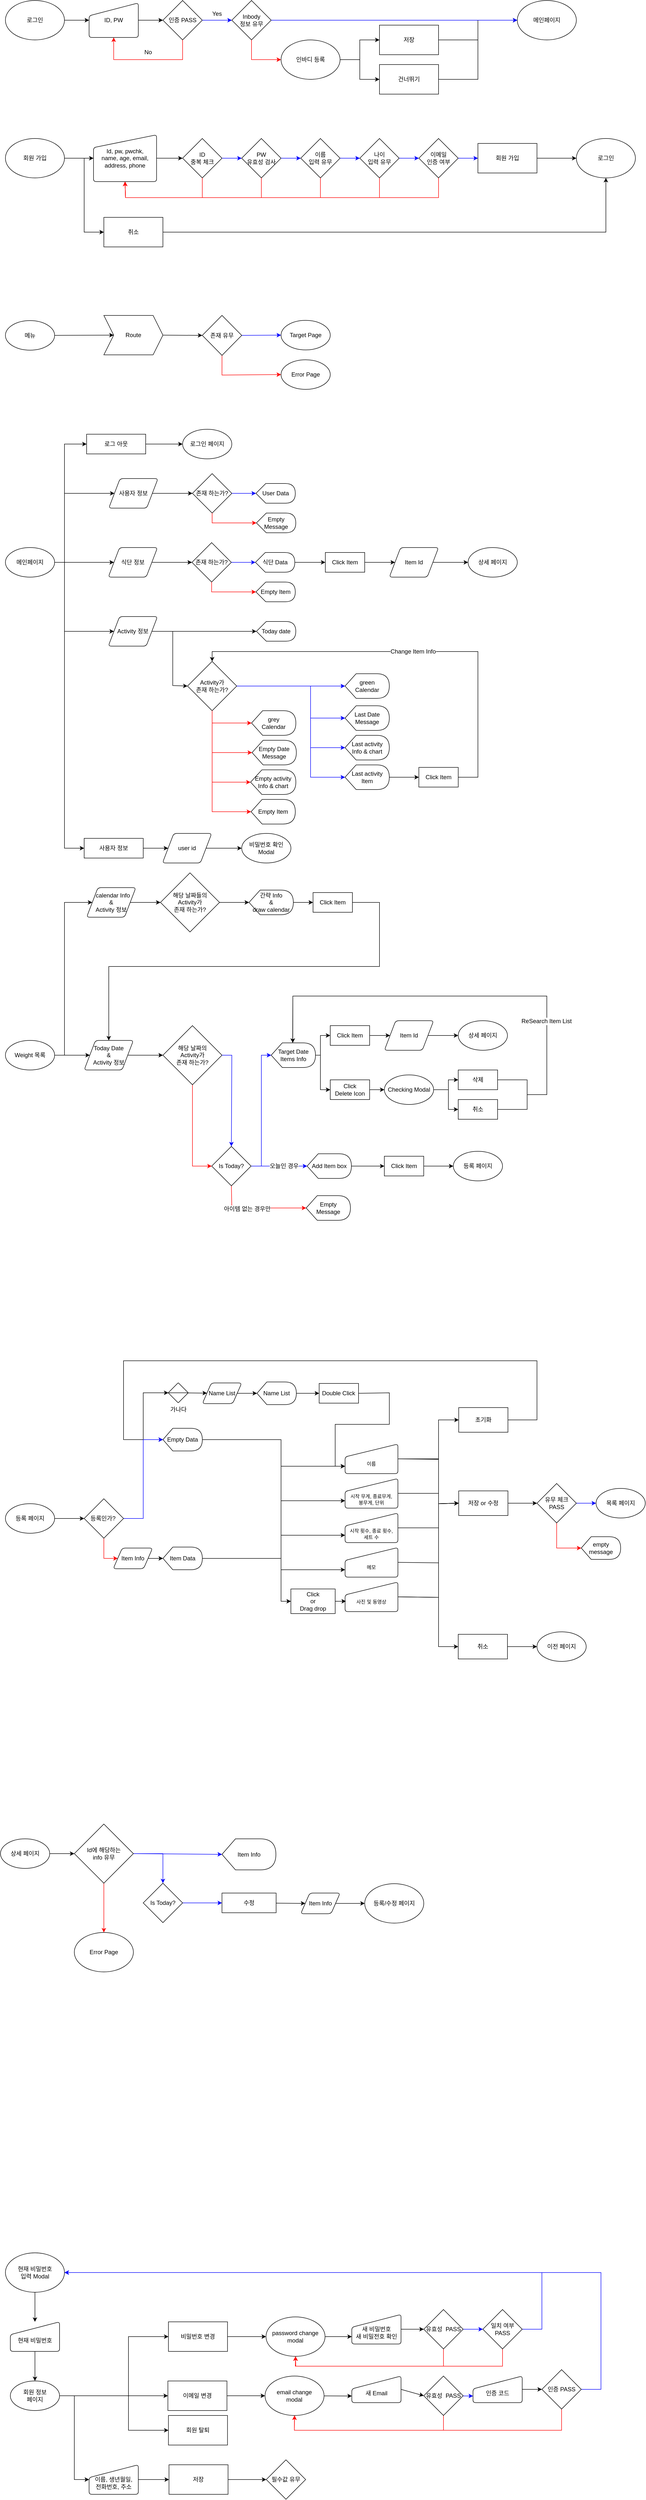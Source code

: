<mxfile version="20.8.20" type="device"><diagram id="C5RBs43oDa-KdzZeNtuy" name="Page-1"><mxGraphModel dx="3970" dy="4040" grid="1" gridSize="10" guides="1" tooltips="1" connect="1" arrows="1" fold="1" page="1" pageScale="1" pageWidth="1600" pageHeight="900" math="0" shadow="0"><root><mxCell id="WIyWlLk6GJQsqaUBKTNV-0"/><mxCell id="WIyWlLk6GJQsqaUBKTNV-1" parent="WIyWlLk6GJQsqaUBKTNV-0"/><mxCell id="NoP06RcGjt7NzDAFmPfZ-1" value="로그인" style="ellipse;whiteSpace=wrap;html=1;" vertex="1" parent="WIyWlLk6GJQsqaUBKTNV-1"><mxGeometry x="40" y="40" width="120" height="80" as="geometry"/></mxCell><mxCell id="NoP06RcGjt7NzDAFmPfZ-3" value="" style="endArrow=classic;html=1;rounded=0;exitX=1;exitY=0.5;exitDx=0;exitDy=0;entryX=0;entryY=0.5;entryDx=0;entryDy=0;" edge="1" parent="WIyWlLk6GJQsqaUBKTNV-1" source="NoP06RcGjt7NzDAFmPfZ-1" target="NoP06RcGjt7NzDAFmPfZ-226"><mxGeometry width="50" height="50" relative="1" as="geometry"><mxPoint x="260" y="270" as="sourcePoint"/><mxPoint x="210" y="80" as="targetPoint"/></mxGeometry></mxCell><mxCell id="NoP06RcGjt7NzDAFmPfZ-4" value="인증 PASS" style="rhombus;whiteSpace=wrap;html=1;" vertex="1" parent="WIyWlLk6GJQsqaUBKTNV-1"><mxGeometry x="360" y="40" width="80" height="80" as="geometry"/></mxCell><mxCell id="NoP06RcGjt7NzDAFmPfZ-5" value="" style="endArrow=classic;html=1;rounded=0;exitX=1;exitY=0.5;exitDx=0;exitDy=0;entryX=0;entryY=0.5;entryDx=0;entryDy=0;" edge="1" parent="WIyWlLk6GJQsqaUBKTNV-1" source="NoP06RcGjt7NzDAFmPfZ-226" target="NoP06RcGjt7NzDAFmPfZ-4"><mxGeometry width="50" height="50" relative="1" as="geometry"><mxPoint x="310" y="80" as="sourcePoint"/><mxPoint x="460" y="250" as="targetPoint"/></mxGeometry></mxCell><mxCell id="NoP06RcGjt7NzDAFmPfZ-8" value="" style="endArrow=classic;html=1;rounded=0;exitX=0.5;exitY=1;exitDx=0;exitDy=0;entryX=0.5;entryY=1;entryDx=0;entryDy=0;fillColor=#f8cecc;strokeColor=#ff0000;" edge="1" parent="WIyWlLk6GJQsqaUBKTNV-1" source="NoP06RcGjt7NzDAFmPfZ-4" target="NoP06RcGjt7NzDAFmPfZ-226"><mxGeometry width="50" height="50" relative="1" as="geometry"><mxPoint x="410" y="300" as="sourcePoint"/><mxPoint x="260" y="110" as="targetPoint"/><Array as="points"><mxPoint x="400" y="160"/><mxPoint x="260" y="160"/></Array></mxGeometry></mxCell><mxCell id="NoP06RcGjt7NzDAFmPfZ-9" value="No" style="text;html=1;strokeColor=none;fillColor=none;align=center;verticalAlign=middle;whiteSpace=wrap;rounded=0;" vertex="1" parent="WIyWlLk6GJQsqaUBKTNV-1"><mxGeometry x="300" y="130" width="60" height="30" as="geometry"/></mxCell><mxCell id="NoP06RcGjt7NzDAFmPfZ-10" value="" style="endArrow=classic;html=1;rounded=0;strokeColor=#0000FF;exitX=1;exitY=0.5;exitDx=0;exitDy=0;" edge="1" parent="WIyWlLk6GJQsqaUBKTNV-1" source="NoP06RcGjt7NzDAFmPfZ-4"><mxGeometry width="50" height="50" relative="1" as="geometry"><mxPoint x="470" y="310" as="sourcePoint"/><mxPoint x="500" y="80" as="targetPoint"/></mxGeometry></mxCell><mxCell id="NoP06RcGjt7NzDAFmPfZ-11" value="Yes" style="text;html=1;strokeColor=none;fillColor=none;align=center;verticalAlign=middle;whiteSpace=wrap;rounded=0;" vertex="1" parent="WIyWlLk6GJQsqaUBKTNV-1"><mxGeometry x="440" y="52" width="60" height="30" as="geometry"/></mxCell><mxCell id="NoP06RcGjt7NzDAFmPfZ-12" value="Inbody&lt;br&gt;정보 유무" style="rhombus;whiteSpace=wrap;html=1;" vertex="1" parent="WIyWlLk6GJQsqaUBKTNV-1"><mxGeometry x="500" y="40" width="80" height="80" as="geometry"/></mxCell><mxCell id="NoP06RcGjt7NzDAFmPfZ-13" value="" style="endArrow=classic;html=1;rounded=0;strokeColor=#ff0000;exitX=0.5;exitY=1;exitDx=0;exitDy=0;entryX=0;entryY=0.5;entryDx=0;entryDy=0;" edge="1" parent="WIyWlLk6GJQsqaUBKTNV-1" source="NoP06RcGjt7NzDAFmPfZ-12" target="NoP06RcGjt7NzDAFmPfZ-14"><mxGeometry width="50" height="50" relative="1" as="geometry"><mxPoint x="538.0" y="117" as="sourcePoint"/><mxPoint x="540" y="159" as="targetPoint"/><Array as="points"><mxPoint x="540" y="160"/></Array></mxGeometry></mxCell><mxCell id="NoP06RcGjt7NzDAFmPfZ-14" value="인바디 등록" style="ellipse;whiteSpace=wrap;html=1;" vertex="1" parent="WIyWlLk6GJQsqaUBKTNV-1"><mxGeometry x="600" y="120" width="120" height="80" as="geometry"/></mxCell><mxCell id="NoP06RcGjt7NzDAFmPfZ-16" value="건너뛰기" style="rounded=0;whiteSpace=wrap;html=1;" vertex="1" parent="WIyWlLk6GJQsqaUBKTNV-1"><mxGeometry x="800" y="170" width="120" height="60" as="geometry"/></mxCell><mxCell id="NoP06RcGjt7NzDAFmPfZ-18" value="저장" style="rounded=0;whiteSpace=wrap;html=1;" vertex="1" parent="WIyWlLk6GJQsqaUBKTNV-1"><mxGeometry x="800" y="90" width="120" height="60" as="geometry"/></mxCell><mxCell id="NoP06RcGjt7NzDAFmPfZ-21" value="메인페이지" style="ellipse;whiteSpace=wrap;html=1;" vertex="1" parent="WIyWlLk6GJQsqaUBKTNV-1"><mxGeometry x="1080" y="40" width="120" height="80" as="geometry"/></mxCell><mxCell id="NoP06RcGjt7NzDAFmPfZ-23" value="" style="endArrow=classic;html=1;rounded=0;strokeColor=#000000;exitX=1;exitY=0.5;exitDx=0;exitDy=0;entryX=0;entryY=0.5;entryDx=0;entryDy=0;" edge="1" parent="WIyWlLk6GJQsqaUBKTNV-1" source="NoP06RcGjt7NzDAFmPfZ-14" target="NoP06RcGjt7NzDAFmPfZ-18"><mxGeometry width="50" height="50" relative="1" as="geometry"><mxPoint x="730" y="160" as="sourcePoint"/><mxPoint x="800" y="120" as="targetPoint"/><Array as="points"><mxPoint x="760" y="160"/><mxPoint x="760" y="120"/></Array></mxGeometry></mxCell><mxCell id="NoP06RcGjt7NzDAFmPfZ-24" value="" style="endArrow=classic;html=1;rounded=0;strokeColor=#000000;exitX=1;exitY=0.5;exitDx=0;exitDy=0;entryX=0;entryY=0.5;entryDx=0;entryDy=0;" edge="1" parent="WIyWlLk6GJQsqaUBKTNV-1" source="NoP06RcGjt7NzDAFmPfZ-14" target="NoP06RcGjt7NzDAFmPfZ-16"><mxGeometry width="50" height="50" relative="1" as="geometry"><mxPoint x="740" y="185" as="sourcePoint"/><mxPoint x="790" y="135" as="targetPoint"/><Array as="points"><mxPoint x="760" y="160"/><mxPoint x="760" y="200"/></Array></mxGeometry></mxCell><mxCell id="NoP06RcGjt7NzDAFmPfZ-26" value="" style="endArrow=classic;html=1;rounded=0;strokeColor=#000000;exitX=1;exitY=0.5;exitDx=0;exitDy=0;entryX=0;entryY=0.5;entryDx=0;entryDy=0;" edge="1" parent="WIyWlLk6GJQsqaUBKTNV-1" source="NoP06RcGjt7NzDAFmPfZ-18" target="NoP06RcGjt7NzDAFmPfZ-21"><mxGeometry width="50" height="50" relative="1" as="geometry"><mxPoint x="960" y="140" as="sourcePoint"/><mxPoint x="1010" y="90" as="targetPoint"/><Array as="points"><mxPoint x="1000" y="120"/><mxPoint x="1000" y="80"/></Array></mxGeometry></mxCell><mxCell id="NoP06RcGjt7NzDAFmPfZ-27" value="" style="endArrow=classic;html=1;rounded=0;strokeColor=#000000;exitX=1;exitY=0.5;exitDx=0;exitDy=0;entryX=0;entryY=0.5;entryDx=0;entryDy=0;" edge="1" parent="WIyWlLk6GJQsqaUBKTNV-1" source="NoP06RcGjt7NzDAFmPfZ-16" target="NoP06RcGjt7NzDAFmPfZ-21"><mxGeometry width="50" height="50" relative="1" as="geometry"><mxPoint x="960" y="170" as="sourcePoint"/><mxPoint x="1010" y="120" as="targetPoint"/><Array as="points"><mxPoint x="1000" y="200"/><mxPoint x="1000" y="80"/></Array></mxGeometry></mxCell><mxCell id="NoP06RcGjt7NzDAFmPfZ-22" value="" style="endArrow=classic;html=1;rounded=0;strokeColor=#0000FF;exitX=1;exitY=0.5;exitDx=0;exitDy=0;entryX=0;entryY=0.5;entryDx=0;entryDy=0;" edge="1" parent="WIyWlLk6GJQsqaUBKTNV-1" source="NoP06RcGjt7NzDAFmPfZ-12" target="NoP06RcGjt7NzDAFmPfZ-21"><mxGeometry width="50" height="50" relative="1" as="geometry"><mxPoint x="730" y="150" as="sourcePoint"/><mxPoint x="850" y="116" as="targetPoint"/></mxGeometry></mxCell><mxCell id="NoP06RcGjt7NzDAFmPfZ-29" value="회원 가입" style="ellipse;whiteSpace=wrap;html=1;" vertex="1" parent="WIyWlLk6GJQsqaUBKTNV-1"><mxGeometry x="40" y="320" width="120" height="80" as="geometry"/></mxCell><mxCell id="NoP06RcGjt7NzDAFmPfZ-30" value="" style="endArrow=classic;html=1;rounded=0;strokeColor=#000000;exitX=1;exitY=0.5;exitDx=0;exitDy=0;entryX=0;entryY=0.5;entryDx=0;entryDy=0;" edge="1" parent="WIyWlLk6GJQsqaUBKTNV-1" source="NoP06RcGjt7NzDAFmPfZ-29" target="NoP06RcGjt7NzDAFmPfZ-225"><mxGeometry width="50" height="50" relative="1" as="geometry"><mxPoint x="180" y="350" as="sourcePoint"/><mxPoint x="230" y="360" as="targetPoint"/></mxGeometry></mxCell><mxCell id="NoP06RcGjt7NzDAFmPfZ-31" value="" style="endArrow=classic;html=1;rounded=0;strokeColor=#000000;exitX=1;exitY=0.5;exitDx=0;exitDy=0;entryX=0;entryY=0.5;entryDx=0;entryDy=0;" edge="1" parent="WIyWlLk6GJQsqaUBKTNV-1" source="NoP06RcGjt7NzDAFmPfZ-29" target="NoP06RcGjt7NzDAFmPfZ-32"><mxGeometry width="50" height="50" relative="1" as="geometry"><mxPoint x="170" y="350" as="sourcePoint"/><mxPoint x="240" y="440" as="targetPoint"/><Array as="points"><mxPoint x="200" y="360"/><mxPoint x="200" y="510"/></Array></mxGeometry></mxCell><mxCell id="NoP06RcGjt7NzDAFmPfZ-32" value="취소" style="rounded=0;whiteSpace=wrap;html=1;" vertex="1" parent="WIyWlLk6GJQsqaUBKTNV-1"><mxGeometry x="240" y="480" width="120" height="60" as="geometry"/></mxCell><mxCell id="NoP06RcGjt7NzDAFmPfZ-34" value="ID &lt;br&gt;중복 체크" style="rhombus;whiteSpace=wrap;html=1;" vertex="1" parent="WIyWlLk6GJQsqaUBKTNV-1"><mxGeometry x="400" y="320" width="80" height="80" as="geometry"/></mxCell><mxCell id="NoP06RcGjt7NzDAFmPfZ-35" value="PW&lt;br&gt;유효성 검사" style="rhombus;whiteSpace=wrap;html=1;" vertex="1" parent="WIyWlLk6GJQsqaUBKTNV-1"><mxGeometry x="520" y="320" width="80" height="80" as="geometry"/></mxCell><mxCell id="NoP06RcGjt7NzDAFmPfZ-36" value="이름 &lt;br&gt;입력 유무" style="rhombus;whiteSpace=wrap;html=1;" vertex="1" parent="WIyWlLk6GJQsqaUBKTNV-1"><mxGeometry x="640" y="320" width="80" height="80" as="geometry"/></mxCell><mxCell id="NoP06RcGjt7NzDAFmPfZ-37" value="나이&lt;br&gt;입력 유무" style="rhombus;whiteSpace=wrap;html=1;" vertex="1" parent="WIyWlLk6GJQsqaUBKTNV-1"><mxGeometry x="760" y="320" width="80" height="80" as="geometry"/></mxCell><mxCell id="NoP06RcGjt7NzDAFmPfZ-38" value="이메일&lt;br&gt;인증 여부" style="rhombus;whiteSpace=wrap;html=1;" vertex="1" parent="WIyWlLk6GJQsqaUBKTNV-1"><mxGeometry x="880" y="320" width="80" height="80" as="geometry"/></mxCell><mxCell id="NoP06RcGjt7NzDAFmPfZ-39" value="" style="endArrow=classic;html=1;rounded=0;strokeColor=#000000;entryX=0;entryY=0.5;entryDx=0;entryDy=0;exitX=1;exitY=0.5;exitDx=0;exitDy=0;" edge="1" parent="WIyWlLk6GJQsqaUBKTNV-1" source="NoP06RcGjt7NzDAFmPfZ-225" target="NoP06RcGjt7NzDAFmPfZ-34"><mxGeometry width="50" height="50" relative="1" as="geometry"><mxPoint x="370" y="370" as="sourcePoint"/><mxPoint x="414" y="320" as="targetPoint"/></mxGeometry></mxCell><mxCell id="NoP06RcGjt7NzDAFmPfZ-40" value="" style="endArrow=classic;html=1;rounded=0;strokeColor=#0000FF;entryX=0;entryY=0.5;entryDx=0;entryDy=0;exitX=1;exitY=0.5;exitDx=0;exitDy=0;" edge="1" parent="WIyWlLk6GJQsqaUBKTNV-1" source="NoP06RcGjt7NzDAFmPfZ-34" target="NoP06RcGjt7NzDAFmPfZ-35"><mxGeometry width="50" height="50" relative="1" as="geometry"><mxPoint x="480" y="360" as="sourcePoint"/><mxPoint x="520" y="360" as="targetPoint"/></mxGeometry></mxCell><mxCell id="NoP06RcGjt7NzDAFmPfZ-41" value="" style="endArrow=classic;html=1;rounded=0;strokeColor=#0000FF;entryX=0;entryY=0.5;entryDx=0;entryDy=0;exitX=1;exitY=0.5;exitDx=0;exitDy=0;" edge="1" parent="WIyWlLk6GJQsqaUBKTNV-1" source="NoP06RcGjt7NzDAFmPfZ-35" target="NoP06RcGjt7NzDAFmPfZ-36"><mxGeometry width="50" height="50" relative="1" as="geometry"><mxPoint x="600" y="359.71" as="sourcePoint"/><mxPoint x="640" y="359.71" as="targetPoint"/></mxGeometry></mxCell><mxCell id="NoP06RcGjt7NzDAFmPfZ-42" value="" style="endArrow=classic;html=1;rounded=0;strokeColor=#0000FF;entryX=0;entryY=0.5;entryDx=0;entryDy=0;exitX=1;exitY=0.5;exitDx=0;exitDy=0;" edge="1" parent="WIyWlLk6GJQsqaUBKTNV-1" source="NoP06RcGjt7NzDAFmPfZ-36" target="NoP06RcGjt7NzDAFmPfZ-37"><mxGeometry width="50" height="50" relative="1" as="geometry"><mxPoint x="730" y="380" as="sourcePoint"/><mxPoint x="760" y="359.71" as="targetPoint"/></mxGeometry></mxCell><mxCell id="NoP06RcGjt7NzDAFmPfZ-43" value="" style="endArrow=classic;html=1;rounded=0;strokeColor=#0000FF;exitX=1;exitY=0.5;exitDx=0;exitDy=0;entryX=0;entryY=0.5;entryDx=0;entryDy=0;" edge="1" parent="WIyWlLk6GJQsqaUBKTNV-1" source="NoP06RcGjt7NzDAFmPfZ-37" target="NoP06RcGjt7NzDAFmPfZ-38"><mxGeometry width="50" height="50" relative="1" as="geometry"><mxPoint x="850" y="370" as="sourcePoint"/><mxPoint x="870" y="380" as="targetPoint"/></mxGeometry></mxCell><mxCell id="NoP06RcGjt7NzDAFmPfZ-44" value="" style="endArrow=classic;html=1;rounded=0;strokeColor=#0000FF;exitX=1;exitY=0.5;exitDx=0;exitDy=0;entryX=0;entryY=0.5;entryDx=0;entryDy=0;" edge="1" parent="WIyWlLk6GJQsqaUBKTNV-1" source="NoP06RcGjt7NzDAFmPfZ-38" target="NoP06RcGjt7NzDAFmPfZ-45"><mxGeometry width="50" height="50" relative="1" as="geometry"><mxPoint x="1010" y="360" as="sourcePoint"/><mxPoint x="1000" y="360" as="targetPoint"/></mxGeometry></mxCell><mxCell id="NoP06RcGjt7NzDAFmPfZ-45" value="회원 가입" style="rounded=0;whiteSpace=wrap;html=1;" vertex="1" parent="WIyWlLk6GJQsqaUBKTNV-1"><mxGeometry x="1000" y="330" width="120" height="60" as="geometry"/></mxCell><mxCell id="NoP06RcGjt7NzDAFmPfZ-47" value="" style="endArrow=classic;html=1;rounded=0;strokeColor=#FF0000;exitX=0.5;exitY=1;exitDx=0;exitDy=0;entryX=0.5;entryY=1;entryDx=0;entryDy=0;" edge="1" parent="WIyWlLk6GJQsqaUBKTNV-1" source="NoP06RcGjt7NzDAFmPfZ-38" target="NoP06RcGjt7NzDAFmPfZ-225"><mxGeometry width="50" height="50" relative="1" as="geometry"><mxPoint x="690" y="470" as="sourcePoint"/><mxPoint x="300" y="390" as="targetPoint"/><Array as="points"><mxPoint x="920" y="440"/><mxPoint x="284" y="440"/></Array></mxGeometry></mxCell><mxCell id="NoP06RcGjt7NzDAFmPfZ-51" value="" style="endArrow=classic;html=1;rounded=0;strokeColor=#FF0000;exitX=0.5;exitY=1;exitDx=0;exitDy=0;entryX=0.5;entryY=1;entryDx=0;entryDy=0;" edge="1" parent="WIyWlLk6GJQsqaUBKTNV-1" source="NoP06RcGjt7NzDAFmPfZ-34" target="NoP06RcGjt7NzDAFmPfZ-225"><mxGeometry width="50" height="50" relative="1" as="geometry"><mxPoint x="310" y="450" as="sourcePoint"/><mxPoint x="300" y="390" as="targetPoint"/><Array as="points"><mxPoint x="440" y="440"/><mxPoint x="284" y="440"/></Array></mxGeometry></mxCell><mxCell id="NoP06RcGjt7NzDAFmPfZ-52" value="" style="endArrow=classic;html=1;rounded=0;strokeColor=#FF0000;exitX=0.5;exitY=1;exitDx=0;exitDy=0;entryX=0.5;entryY=1;entryDx=0;entryDy=0;" edge="1" parent="WIyWlLk6GJQsqaUBKTNV-1" source="NoP06RcGjt7NzDAFmPfZ-35" target="NoP06RcGjt7NzDAFmPfZ-225"><mxGeometry width="50" height="50" relative="1" as="geometry"><mxPoint x="450" y="410" as="sourcePoint"/><mxPoint x="300" y="390" as="targetPoint"/><Array as="points"><mxPoint x="560" y="440"/><mxPoint x="284" y="440"/></Array></mxGeometry></mxCell><mxCell id="NoP06RcGjt7NzDAFmPfZ-53" value="" style="endArrow=classic;html=1;rounded=0;strokeColor=#FF0000;exitX=0.5;exitY=1;exitDx=0;exitDy=0;entryX=0.5;entryY=1;entryDx=0;entryDy=0;" edge="1" parent="WIyWlLk6GJQsqaUBKTNV-1" source="NoP06RcGjt7NzDAFmPfZ-36" target="NoP06RcGjt7NzDAFmPfZ-225"><mxGeometry width="50" height="50" relative="1" as="geometry"><mxPoint x="570" y="410" as="sourcePoint"/><mxPoint x="300" y="390" as="targetPoint"/><Array as="points"><mxPoint x="680" y="440"/><mxPoint x="284" y="440"/></Array></mxGeometry></mxCell><mxCell id="NoP06RcGjt7NzDAFmPfZ-54" value="" style="endArrow=classic;html=1;rounded=0;strokeColor=#FF0000;exitX=0.5;exitY=1;exitDx=0;exitDy=0;entryX=0.5;entryY=1;entryDx=0;entryDy=0;" edge="1" parent="WIyWlLk6GJQsqaUBKTNV-1" source="NoP06RcGjt7NzDAFmPfZ-37" target="NoP06RcGjt7NzDAFmPfZ-225"><mxGeometry width="50" height="50" relative="1" as="geometry"><mxPoint x="580" y="420" as="sourcePoint"/><mxPoint x="300" y="390" as="targetPoint"/><Array as="points"><mxPoint x="800" y="440"/><mxPoint x="284" y="440"/></Array></mxGeometry></mxCell><mxCell id="NoP06RcGjt7NzDAFmPfZ-55" value="로그인" style="ellipse;whiteSpace=wrap;html=1;" vertex="1" parent="WIyWlLk6GJQsqaUBKTNV-1"><mxGeometry x="1200" y="320" width="120" height="80" as="geometry"/></mxCell><mxCell id="NoP06RcGjt7NzDAFmPfZ-56" value="" style="endArrow=classic;html=1;rounded=0;strokeColor=#000000;exitX=1;exitY=0.5;exitDx=0;exitDy=0;entryX=0;entryY=0.5;entryDx=0;entryDy=0;" edge="1" parent="WIyWlLk6GJQsqaUBKTNV-1" source="NoP06RcGjt7NzDAFmPfZ-45" target="NoP06RcGjt7NzDAFmPfZ-55"><mxGeometry width="50" height="50" relative="1" as="geometry"><mxPoint x="1110" y="410" as="sourcePoint"/><mxPoint x="1160" y="360" as="targetPoint"/></mxGeometry></mxCell><mxCell id="NoP06RcGjt7NzDAFmPfZ-57" value="" style="endArrow=classic;html=1;rounded=0;strokeColor=#000000;exitX=1;exitY=0.5;exitDx=0;exitDy=0;entryX=0.5;entryY=1;entryDx=0;entryDy=0;" edge="1" parent="WIyWlLk6GJQsqaUBKTNV-1" source="NoP06RcGjt7NzDAFmPfZ-32" target="NoP06RcGjt7NzDAFmPfZ-55"><mxGeometry width="50" height="50" relative="1" as="geometry"><mxPoint x="1161" y="460" as="sourcePoint"/><mxPoint x="1241" y="460" as="targetPoint"/><Array as="points"><mxPoint x="1260" y="510"/></Array></mxGeometry></mxCell><mxCell id="NoP06RcGjt7NzDAFmPfZ-59" value="Route" style="shape=step;perimeter=stepPerimeter;whiteSpace=wrap;html=1;fixedSize=1;" vertex="1" parent="WIyWlLk6GJQsqaUBKTNV-1"><mxGeometry x="240" y="679" width="120" height="80" as="geometry"/></mxCell><mxCell id="NoP06RcGjt7NzDAFmPfZ-60" value="" style="endArrow=classic;html=1;rounded=0;strokeColor=#000000;exitX=1;exitY=0.5;exitDx=0;exitDy=0;entryX=0;entryY=0.5;entryDx=0;entryDy=0;exitPerimeter=0;" edge="1" parent="WIyWlLk6GJQsqaUBKTNV-1" source="NoP06RcGjt7NzDAFmPfZ-80" target="NoP06RcGjt7NzDAFmPfZ-59"><mxGeometry width="50" height="50" relative="1" as="geometry"><mxPoint x="160" y="719" as="sourcePoint"/><mxPoint x="360" y="779" as="targetPoint"/></mxGeometry></mxCell><mxCell id="NoP06RcGjt7NzDAFmPfZ-62" value="" style="endArrow=classic;html=1;rounded=0;strokeColor=#000000;exitX=1;exitY=0.5;exitDx=0;exitDy=0;entryX=0;entryY=0.5;entryDx=0;entryDy=0;entryPerimeter=0;" edge="1" parent="WIyWlLk6GJQsqaUBKTNV-1" source="NoP06RcGjt7NzDAFmPfZ-59" target="NoP06RcGjt7NzDAFmPfZ-84"><mxGeometry width="50" height="50" relative="1" as="geometry"><mxPoint x="460" y="839" as="sourcePoint"/><mxPoint x="440" y="719" as="targetPoint"/></mxGeometry></mxCell><mxCell id="NoP06RcGjt7NzDAFmPfZ-64" value="" style="endArrow=classic;html=1;rounded=0;strokeColor=#FF0000;exitX=0.5;exitY=1;exitDx=0;exitDy=0;entryX=0;entryY=0.5;entryDx=0;entryDy=0;entryPerimeter=0;exitPerimeter=0;" edge="1" parent="WIyWlLk6GJQsqaUBKTNV-1" source="NoP06RcGjt7NzDAFmPfZ-84" target="NoP06RcGjt7NzDAFmPfZ-81"><mxGeometry width="50" height="50" relative="1" as="geometry"><mxPoint x="480" y="759" as="sourcePoint"/><mxPoint x="480" y="799" as="targetPoint"/><Array as="points"><mxPoint x="480" y="800"/></Array></mxGeometry></mxCell><mxCell id="NoP06RcGjt7NzDAFmPfZ-67" value="" style="endArrow=classic;html=1;rounded=0;strokeColor=#0000FF;exitX=1;exitY=0.5;exitDx=0;exitDy=0;entryX=0;entryY=0.5;entryDx=0;entryDy=0;entryPerimeter=0;exitPerimeter=0;" edge="1" parent="WIyWlLk6GJQsqaUBKTNV-1" source="NoP06RcGjt7NzDAFmPfZ-84" target="NoP06RcGjt7NzDAFmPfZ-83"><mxGeometry width="50" height="50" relative="1" as="geometry"><mxPoint x="520" y="719" as="sourcePoint"/><mxPoint x="600" y="719" as="targetPoint"/></mxGeometry></mxCell><mxCell id="NoP06RcGjt7NzDAFmPfZ-73" value="Empty Message" style="shape=display;whiteSpace=wrap;html=1;" vertex="1" parent="WIyWlLk6GJQsqaUBKTNV-1"><mxGeometry x="550" y="1080" width="80" height="40" as="geometry"/></mxCell><mxCell id="NoP06RcGjt7NzDAFmPfZ-74" value="존재 하는가?" style="strokeWidth=1;html=1;shape=mxgraph.flowchart.decision;whiteSpace=wrap;" vertex="1" parent="WIyWlLk6GJQsqaUBKTNV-1"><mxGeometry x="420" y="1000" width="80" height="80" as="geometry"/></mxCell><mxCell id="NoP06RcGjt7NzDAFmPfZ-76" value="사용자 정보" style="shape=parallelogram;html=1;strokeWidth=1;perimeter=parallelogramPerimeter;whiteSpace=wrap;rounded=1;arcSize=12;size=0.23;" vertex="1" parent="WIyWlLk6GJQsqaUBKTNV-1"><mxGeometry x="250" y="1010" width="100" height="60" as="geometry"/></mxCell><mxCell id="NoP06RcGjt7NzDAFmPfZ-306" style="edgeStyle=none;shape=connector;rounded=0;orthogonalLoop=1;jettySize=auto;html=1;entryX=0;entryY=0.5;entryDx=0;entryDy=0;labelBackgroundColor=default;strokeColor=#000000;fontFamily=Helvetica;fontSize=12;fontColor=default;endArrow=classic;" edge="1" parent="WIyWlLk6GJQsqaUBKTNV-1" target="NoP06RcGjt7NzDAFmPfZ-76"><mxGeometry relative="1" as="geometry"><mxPoint x="140" y="1180" as="sourcePoint"/><Array as="points"><mxPoint x="160" y="1180"/><mxPoint x="160" y="1040"/></Array></mxGeometry></mxCell><mxCell id="NoP06RcGjt7NzDAFmPfZ-307" style="edgeStyle=none;shape=connector;rounded=0;orthogonalLoop=1;jettySize=auto;html=1;entryX=0;entryY=0.5;entryDx=0;entryDy=0;labelBackgroundColor=default;strokeColor=#000000;fontFamily=Helvetica;fontSize=12;fontColor=default;endArrow=classic;" edge="1" parent="WIyWlLk6GJQsqaUBKTNV-1" source="NoP06RcGjt7NzDAFmPfZ-79" target="NoP06RcGjt7NzDAFmPfZ-98"><mxGeometry relative="1" as="geometry"/></mxCell><mxCell id="NoP06RcGjt7NzDAFmPfZ-308" style="edgeStyle=none;shape=connector;rounded=0;orthogonalLoop=1;jettySize=auto;html=1;entryX=0;entryY=0.5;entryDx=0;entryDy=0;labelBackgroundColor=default;strokeColor=#000000;fontFamily=Helvetica;fontSize=12;fontColor=default;endArrow=classic;exitX=1;exitY=0.5;exitDx=0;exitDy=0;exitPerimeter=0;" edge="1" parent="WIyWlLk6GJQsqaUBKTNV-1" source="NoP06RcGjt7NzDAFmPfZ-79" target="NoP06RcGjt7NzDAFmPfZ-114"><mxGeometry relative="1" as="geometry"><Array as="points"><mxPoint x="160" y="1180"/><mxPoint x="160" y="1320"/></Array></mxGeometry></mxCell><mxCell id="NoP06RcGjt7NzDAFmPfZ-313" style="edgeStyle=none;shape=connector;rounded=0;orthogonalLoop=1;jettySize=auto;html=1;entryX=0;entryY=0.5;entryDx=0;entryDy=0;labelBackgroundColor=default;strokeColor=#000000;fontFamily=Helvetica;fontSize=12;fontColor=default;endArrow=classic;exitX=1;exitY=0.5;exitDx=0;exitDy=0;exitPerimeter=0;" edge="1" parent="WIyWlLk6GJQsqaUBKTNV-1" source="NoP06RcGjt7NzDAFmPfZ-79" target="NoP06RcGjt7NzDAFmPfZ-311"><mxGeometry relative="1" as="geometry"><Array as="points"><mxPoint x="160" y="1180"/><mxPoint x="160" y="1760"/></Array></mxGeometry></mxCell><mxCell id="NoP06RcGjt7NzDAFmPfZ-318" style="edgeStyle=none;shape=connector;rounded=0;orthogonalLoop=1;jettySize=auto;html=1;entryX=0;entryY=0.5;entryDx=0;entryDy=0;labelBackgroundColor=default;strokeColor=#000000;fontFamily=Helvetica;fontSize=12;fontColor=default;endArrow=classic;exitX=1;exitY=0.5;exitDx=0;exitDy=0;exitPerimeter=0;" edge="1" parent="WIyWlLk6GJQsqaUBKTNV-1" source="NoP06RcGjt7NzDAFmPfZ-79" target="NoP06RcGjt7NzDAFmPfZ-312"><mxGeometry relative="1" as="geometry"><Array as="points"><mxPoint x="160" y="1180"/><mxPoint x="160" y="940"/></Array></mxGeometry></mxCell><mxCell id="NoP06RcGjt7NzDAFmPfZ-79" value="메인페이지" style="strokeWidth=1;html=1;shape=mxgraph.flowchart.start_1;whiteSpace=wrap;" vertex="1" parent="WIyWlLk6GJQsqaUBKTNV-1"><mxGeometry x="40" y="1150" width="100" height="60" as="geometry"/></mxCell><mxCell id="NoP06RcGjt7NzDAFmPfZ-80" value="메뉴" style="strokeWidth=1;html=1;shape=mxgraph.flowchart.start_1;whiteSpace=wrap;" vertex="1" parent="WIyWlLk6GJQsqaUBKTNV-1"><mxGeometry x="40" y="689.5" width="100" height="60" as="geometry"/></mxCell><mxCell id="NoP06RcGjt7NzDAFmPfZ-81" value="Error Page" style="strokeWidth=1;html=1;shape=mxgraph.flowchart.start_1;whiteSpace=wrap;" vertex="1" parent="WIyWlLk6GJQsqaUBKTNV-1"><mxGeometry x="600" y="769" width="100" height="60" as="geometry"/></mxCell><mxCell id="NoP06RcGjt7NzDAFmPfZ-83" value="Target Page" style="strokeWidth=1;html=1;shape=mxgraph.flowchart.start_1;whiteSpace=wrap;" vertex="1" parent="WIyWlLk6GJQsqaUBKTNV-1"><mxGeometry x="600" y="689" width="100" height="60" as="geometry"/></mxCell><mxCell id="NoP06RcGjt7NzDAFmPfZ-84" value="존재 유무" style="strokeWidth=1;html=1;shape=mxgraph.flowchart.decision;whiteSpace=wrap;" vertex="1" parent="WIyWlLk6GJQsqaUBKTNV-1"><mxGeometry x="440" y="679" width="80.11" height="81" as="geometry"/></mxCell><mxCell id="NoP06RcGjt7NzDAFmPfZ-88" value="User Data" style="shape=display;whiteSpace=wrap;html=1;" vertex="1" parent="WIyWlLk6GJQsqaUBKTNV-1"><mxGeometry x="549" y="1020" width="80" height="40" as="geometry"/></mxCell><mxCell id="NoP06RcGjt7NzDAFmPfZ-92" value="" style="endArrow=classic;html=1;rounded=0;strokeColor=#0000FF;exitX=1;exitY=0.5;exitDx=0;exitDy=0;exitPerimeter=0;entryX=0;entryY=0.5;entryDx=0;entryDy=0;entryPerimeter=0;" edge="1" parent="WIyWlLk6GJQsqaUBKTNV-1" source="NoP06RcGjt7NzDAFmPfZ-74" target="NoP06RcGjt7NzDAFmPfZ-88"><mxGeometry width="50" height="50" relative="1" as="geometry"><mxPoint x="565" y="1150" as="sourcePoint"/><mxPoint x="615" y="1100" as="targetPoint"/><Array as="points"/></mxGeometry></mxCell><mxCell id="NoP06RcGjt7NzDAFmPfZ-93" value="" style="endArrow=classic;html=1;rounded=0;strokeColor=#FF0000;exitX=0.5;exitY=1;exitDx=0;exitDy=0;exitPerimeter=0;entryX=0;entryY=0.5;entryDx=0;entryDy=0;entryPerimeter=0;" edge="1" parent="WIyWlLk6GJQsqaUBKTNV-1" source="NoP06RcGjt7NzDAFmPfZ-74" target="NoP06RcGjt7NzDAFmPfZ-73"><mxGeometry width="50" height="50" relative="1" as="geometry"><mxPoint x="540" y="1141" as="sourcePoint"/><mxPoint x="590" y="1091" as="targetPoint"/><Array as="points"><mxPoint x="460" y="1100"/></Array></mxGeometry></mxCell><mxCell id="NoP06RcGjt7NzDAFmPfZ-95" value="" style="endArrow=classic;html=1;rounded=0;strokeColor=#000000;fontFamily=Helvetica;fontSize=12;fontColor=default;exitX=1;exitY=0.5;exitDx=0;exitDy=0;entryX=0;entryY=0.5;entryDx=0;entryDy=0;entryPerimeter=0;" edge="1" parent="WIyWlLk6GJQsqaUBKTNV-1" source="NoP06RcGjt7NzDAFmPfZ-76" target="NoP06RcGjt7NzDAFmPfZ-74"><mxGeometry width="50" height="50" relative="1" as="geometry"><mxPoint x="330" y="1090" as="sourcePoint"/><mxPoint x="420" y="1040" as="targetPoint"/></mxGeometry></mxCell><mxCell id="NoP06RcGjt7NzDAFmPfZ-96" value="Empty Item" style="shape=display;whiteSpace=wrap;html=1;" vertex="1" parent="WIyWlLk6GJQsqaUBKTNV-1"><mxGeometry x="549" y="1220" width="80" height="40" as="geometry"/></mxCell><mxCell id="NoP06RcGjt7NzDAFmPfZ-97" value="존재 하는가?" style="strokeWidth=1;html=1;shape=mxgraph.flowchart.decision;whiteSpace=wrap;" vertex="1" parent="WIyWlLk6GJQsqaUBKTNV-1"><mxGeometry x="419" y="1140" width="80" height="80" as="geometry"/></mxCell><mxCell id="NoP06RcGjt7NzDAFmPfZ-98" value="식단 정보" style="shape=parallelogram;html=1;strokeWidth=1;perimeter=parallelogramPerimeter;whiteSpace=wrap;rounded=1;arcSize=12;size=0.23;" vertex="1" parent="WIyWlLk6GJQsqaUBKTNV-1"><mxGeometry x="249" y="1150" width="100" height="60" as="geometry"/></mxCell><mxCell id="NoP06RcGjt7NzDAFmPfZ-99" value="식단 Data" style="shape=display;whiteSpace=wrap;html=1;" vertex="1" parent="WIyWlLk6GJQsqaUBKTNV-1"><mxGeometry x="548" y="1160" width="80" height="40" as="geometry"/></mxCell><mxCell id="NoP06RcGjt7NzDAFmPfZ-100" value="" style="endArrow=classic;html=1;rounded=0;strokeColor=#0000FF;exitX=1;exitY=0.5;exitDx=0;exitDy=0;exitPerimeter=0;entryX=0;entryY=0.5;entryDx=0;entryDy=0;entryPerimeter=0;" edge="1" parent="WIyWlLk6GJQsqaUBKTNV-1" source="NoP06RcGjt7NzDAFmPfZ-97" target="NoP06RcGjt7NzDAFmPfZ-99"><mxGeometry width="50" height="50" relative="1" as="geometry"><mxPoint x="564" y="1290" as="sourcePoint"/><mxPoint x="614" y="1240" as="targetPoint"/><Array as="points"/></mxGeometry></mxCell><mxCell id="NoP06RcGjt7NzDAFmPfZ-101" value="" style="endArrow=classic;html=1;rounded=0;strokeColor=#FF0000;exitX=0.5;exitY=1;exitDx=0;exitDy=0;exitPerimeter=0;entryX=0;entryY=0.5;entryDx=0;entryDy=0;entryPerimeter=0;" edge="1" parent="WIyWlLk6GJQsqaUBKTNV-1" source="NoP06RcGjt7NzDAFmPfZ-97" target="NoP06RcGjt7NzDAFmPfZ-96"><mxGeometry width="50" height="50" relative="1" as="geometry"><mxPoint x="539" y="1281" as="sourcePoint"/><mxPoint x="589" y="1231" as="targetPoint"/><Array as="points"><mxPoint x="459" y="1240"/></Array></mxGeometry></mxCell><mxCell id="NoP06RcGjt7NzDAFmPfZ-102" value="" style="endArrow=classic;html=1;rounded=0;strokeColor=#000000;fontFamily=Helvetica;fontSize=12;fontColor=default;exitX=1;exitY=0.5;exitDx=0;exitDy=0;entryX=0;entryY=0.5;entryDx=0;entryDy=0;entryPerimeter=0;" edge="1" parent="WIyWlLk6GJQsqaUBKTNV-1" source="NoP06RcGjt7NzDAFmPfZ-98" target="NoP06RcGjt7NzDAFmPfZ-97"><mxGeometry width="50" height="50" relative="1" as="geometry"><mxPoint x="329" y="1230" as="sourcePoint"/><mxPoint x="419" y="1180" as="targetPoint"/></mxGeometry></mxCell><mxCell id="NoP06RcGjt7NzDAFmPfZ-103" value="" style="endArrow=classic;html=1;rounded=0;labelBackgroundColor=default;strokeColor=#000000;fontFamily=Helvetica;fontSize=12;fontColor=default;shape=connector;exitX=1;exitY=0.5;exitDx=0;exitDy=0;exitPerimeter=0;entryX=0;entryY=0.5;entryDx=0;entryDy=0;" edge="1" parent="WIyWlLk6GJQsqaUBKTNV-1" source="NoP06RcGjt7NzDAFmPfZ-99" target="NoP06RcGjt7NzDAFmPfZ-105"><mxGeometry width="50" height="50" relative="1" as="geometry"><mxPoint x="675" y="1180" as="sourcePoint"/><mxPoint x="700" y="1180" as="targetPoint"/></mxGeometry></mxCell><mxCell id="NoP06RcGjt7NzDAFmPfZ-105" value="Click Item" style="rounded=0;whiteSpace=wrap;html=1;strokeColor=default;fontFamily=Helvetica;fontSize=12;fontColor=default;fillColor=default;" vertex="1" parent="WIyWlLk6GJQsqaUBKTNV-1"><mxGeometry x="690" y="1160" width="80" height="40" as="geometry"/></mxCell><mxCell id="NoP06RcGjt7NzDAFmPfZ-107" value="" style="endArrow=classic;html=1;rounded=0;labelBackgroundColor=default;strokeColor=#000000;fontFamily=Helvetica;fontSize=12;fontColor=default;shape=connector;exitX=1;exitY=0.5;exitDx=0;exitDy=0;" edge="1" parent="WIyWlLk6GJQsqaUBKTNV-1" source="NoP06RcGjt7NzDAFmPfZ-105" target="NoP06RcGjt7NzDAFmPfZ-108"><mxGeometry width="50" height="50" relative="1" as="geometry"><mxPoint x="770" y="1170" as="sourcePoint"/><mxPoint x="860" y="1180" as="targetPoint"/></mxGeometry></mxCell><mxCell id="NoP06RcGjt7NzDAFmPfZ-108" value="Item Id" style="shape=parallelogram;html=1;strokeWidth=1;perimeter=parallelogramPerimeter;whiteSpace=wrap;rounded=1;arcSize=12;size=0.23;strokeColor=default;fontFamily=Helvetica;fontSize=12;fontColor=default;fillColor=default;" vertex="1" parent="WIyWlLk6GJQsqaUBKTNV-1"><mxGeometry x="820" y="1150" width="100" height="60" as="geometry"/></mxCell><mxCell id="NoP06RcGjt7NzDAFmPfZ-109" value="" style="endArrow=classic;html=1;rounded=0;labelBackgroundColor=default;strokeColor=#000000;fontFamily=Helvetica;fontSize=12;fontColor=default;shape=connector;exitX=1;exitY=0.5;exitDx=0;exitDy=0;entryX=0;entryY=0.5;entryDx=0;entryDy=0;entryPerimeter=0;" edge="1" parent="WIyWlLk6GJQsqaUBKTNV-1" source="NoP06RcGjt7NzDAFmPfZ-108" target="NoP06RcGjt7NzDAFmPfZ-111"><mxGeometry width="50" height="50" relative="1" as="geometry"><mxPoint x="970" y="1170" as="sourcePoint"/><mxPoint x="980" y="1180" as="targetPoint"/></mxGeometry></mxCell><mxCell id="NoP06RcGjt7NzDAFmPfZ-111" value="상세 페이지" style="strokeWidth=1;html=1;shape=mxgraph.flowchart.start_1;whiteSpace=wrap;strokeColor=default;fontFamily=Helvetica;fontSize=12;fontColor=default;fillColor=default;" vertex="1" parent="WIyWlLk6GJQsqaUBKTNV-1"><mxGeometry x="980" y="1150" width="100" height="60" as="geometry"/></mxCell><mxCell id="NoP06RcGjt7NzDAFmPfZ-112" value="grey &lt;br&gt;Calendar" style="shape=display;whiteSpace=wrap;html=1;" vertex="1" parent="WIyWlLk6GJQsqaUBKTNV-1"><mxGeometry x="540.11" y="1481" width="90" height="50" as="geometry"/></mxCell><mxCell id="NoP06RcGjt7NzDAFmPfZ-113" value="Activity가 &lt;br&gt;존재 하는가?" style="strokeWidth=1;html=1;shape=mxgraph.flowchart.decision;whiteSpace=wrap;" vertex="1" parent="WIyWlLk6GJQsqaUBKTNV-1"><mxGeometry x="410" y="1381" width="100" height="100" as="geometry"/></mxCell><mxCell id="NoP06RcGjt7NzDAFmPfZ-114" value="Activity 정보" style="shape=parallelogram;html=1;strokeWidth=1;perimeter=parallelogramPerimeter;whiteSpace=wrap;rounded=1;arcSize=12;size=0.23;" vertex="1" parent="WIyWlLk6GJQsqaUBKTNV-1"><mxGeometry x="249" y="1290" width="100" height="60" as="geometry"/></mxCell><mxCell id="NoP06RcGjt7NzDAFmPfZ-116" value="" style="endArrow=classic;html=1;rounded=0;strokeColor=#0000FF;entryX=0;entryY=0.5;entryDx=0;entryDy=0;entryPerimeter=0;exitX=1;exitY=0.5;exitDx=0;exitDy=0;exitPerimeter=0;" edge="1" parent="WIyWlLk6GJQsqaUBKTNV-1" source="NoP06RcGjt7NzDAFmPfZ-113" target="NoP06RcGjt7NzDAFmPfZ-139"><mxGeometry width="50" height="50" relative="1" as="geometry"><mxPoint x="520" y="1460" as="sourcePoint"/><mxPoint x="730" y="1431" as="targetPoint"/><Array as="points"/></mxGeometry></mxCell><mxCell id="NoP06RcGjt7NzDAFmPfZ-118" value="" style="endArrow=classic;html=1;rounded=0;strokeColor=#000000;fontFamily=Helvetica;fontSize=12;fontColor=default;exitX=1;exitY=0.5;exitDx=0;exitDy=0;entryX=0;entryY=0.5;entryDx=0;entryDy=0;entryPerimeter=0;" edge="1" parent="WIyWlLk6GJQsqaUBKTNV-1" source="NoP06RcGjt7NzDAFmPfZ-114" target="NoP06RcGjt7NzDAFmPfZ-113"><mxGeometry width="50" height="50" relative="1" as="geometry"><mxPoint x="329" y="1370" as="sourcePoint"/><mxPoint x="410" y="1430" as="targetPoint"/><Array as="points"><mxPoint x="380" y="1320"/><mxPoint x="380" y="1430"/></Array></mxGeometry></mxCell><mxCell id="NoP06RcGjt7NzDAFmPfZ-126" value="" style="endArrow=classic;html=1;rounded=0;labelBackgroundColor=default;strokeColor=#000000;fontFamily=Helvetica;fontSize=12;fontColor=default;shape=connector;exitX=1;exitY=0.5;exitDx=0;exitDy=0;entryX=0;entryY=0.5;entryDx=0;entryDy=0;entryPerimeter=0;" edge="1" parent="WIyWlLk6GJQsqaUBKTNV-1" source="NoP06RcGjt7NzDAFmPfZ-114" target="NoP06RcGjt7NzDAFmPfZ-127"><mxGeometry width="50" height="50" relative="1" as="geometry"><mxPoint x="430" y="1440" as="sourcePoint"/><mxPoint x="460" y="1440" as="targetPoint"/><Array as="points"><mxPoint x="380" y="1320"/><mxPoint x="430" y="1320"/><mxPoint x="490" y="1320"/></Array></mxGeometry></mxCell><mxCell id="NoP06RcGjt7NzDAFmPfZ-127" value="Today date" style="shape=display;whiteSpace=wrap;html=1;" vertex="1" parent="WIyWlLk6GJQsqaUBKTNV-1"><mxGeometry x="550" y="1300" width="80" height="40" as="geometry"/></mxCell><mxCell id="NoP06RcGjt7NzDAFmPfZ-128" value="" style="endArrow=classic;html=1;rounded=0;labelBackgroundColor=default;strokeColor=#FF0000;fontFamily=Helvetica;fontSize=12;fontColor=default;shape=connector;entryX=0;entryY=0.5;entryDx=0;entryDy=0;entryPerimeter=0;exitX=0.5;exitY=1;exitDx=0;exitDy=0;exitPerimeter=0;" edge="1" parent="WIyWlLk6GJQsqaUBKTNV-1" source="NoP06RcGjt7NzDAFmPfZ-113" target="NoP06RcGjt7NzDAFmPfZ-132"><mxGeometry width="50" height="50" relative="1" as="geometry"><mxPoint x="450" y="1490" as="sourcePoint"/><mxPoint x="530" y="1551" as="targetPoint"/><Array as="points"><mxPoint x="460" y="1566"/></Array></mxGeometry></mxCell><mxCell id="NoP06RcGjt7NzDAFmPfZ-132" value="Empty Date&lt;br&gt;Message" style="shape=display;whiteSpace=wrap;html=1;" vertex="1" parent="WIyWlLk6GJQsqaUBKTNV-1"><mxGeometry x="541.11" y="1541" width="90" height="50" as="geometry"/></mxCell><mxCell id="NoP06RcGjt7NzDAFmPfZ-133" value="" style="endArrow=classic;html=1;rounded=0;labelBackgroundColor=default;strokeColor=#FF0000;fontFamily=Helvetica;fontSize=12;fontColor=default;shape=connector;entryX=0;entryY=0.5;entryDx=0;entryDy=0;entryPerimeter=0;exitX=0.5;exitY=1;exitDx=0;exitDy=0;exitPerimeter=0;" edge="1" parent="WIyWlLk6GJQsqaUBKTNV-1" target="NoP06RcGjt7NzDAFmPfZ-134" source="NoP06RcGjt7NzDAFmPfZ-113"><mxGeometry width="50" height="50" relative="1" as="geometry"><mxPoint x="480" y="1490" as="sourcePoint"/><mxPoint x="499" y="1631" as="targetPoint"/><Array as="points"><mxPoint x="460" y="1686"/></Array></mxGeometry></mxCell><mxCell id="NoP06RcGjt7NzDAFmPfZ-134" value="Empty Item" style="shape=display;whiteSpace=wrap;html=1;" vertex="1" parent="WIyWlLk6GJQsqaUBKTNV-1"><mxGeometry x="539.11" y="1661" width="89.89" height="50" as="geometry"/></mxCell><mxCell id="NoP06RcGjt7NzDAFmPfZ-135" value="" style="endArrow=classic;html=1;rounded=0;labelBackgroundColor=default;strokeColor=#FF0000;fontFamily=Helvetica;fontSize=12;fontColor=default;shape=connector;entryX=0;entryY=0.5;entryDx=0;entryDy=0;entryPerimeter=0;exitX=0.5;exitY=1;exitDx=0;exitDy=0;exitPerimeter=0;" edge="1" parent="WIyWlLk6GJQsqaUBKTNV-1" target="NoP06RcGjt7NzDAFmPfZ-136" source="NoP06RcGjt7NzDAFmPfZ-113"><mxGeometry width="50" height="50" relative="1" as="geometry"><mxPoint x="430" y="1490" as="sourcePoint"/><mxPoint x="499" y="1661" as="targetPoint"/><Array as="points"><mxPoint x="460" y="1626"/></Array></mxGeometry></mxCell><mxCell id="NoP06RcGjt7NzDAFmPfZ-136" value="Empty activity &lt;br&gt;Info &amp;amp; chart" style="shape=display;whiteSpace=wrap;html=1;" vertex="1" parent="WIyWlLk6GJQsqaUBKTNV-1"><mxGeometry x="538.11" y="1601" width="92" height="50" as="geometry"/></mxCell><mxCell id="NoP06RcGjt7NzDAFmPfZ-137" value="Last Date&lt;br&gt;Message" style="shape=display;whiteSpace=wrap;html=1;" vertex="1" parent="WIyWlLk6GJQsqaUBKTNV-1"><mxGeometry x="730" y="1471" width="90" height="50" as="geometry"/></mxCell><mxCell id="NoP06RcGjt7NzDAFmPfZ-138" value="" style="endArrow=classic;html=1;rounded=0;strokeColor=#0000FF;entryX=0;entryY=0.5;entryDx=0;entryDy=0;entryPerimeter=0;exitX=1;exitY=0.5;exitDx=0;exitDy=0;exitPerimeter=0;" edge="1" parent="WIyWlLk6GJQsqaUBKTNV-1" target="NoP06RcGjt7NzDAFmPfZ-137" source="NoP06RcGjt7NzDAFmPfZ-113"><mxGeometry width="50" height="50" relative="1" as="geometry"><mxPoint x="530" y="1420" as="sourcePoint"/><mxPoint x="604" y="1631" as="targetPoint"/><Array as="points"><mxPoint x="660" y="1431"/><mxPoint x="660" y="1496"/></Array></mxGeometry></mxCell><mxCell id="NoP06RcGjt7NzDAFmPfZ-139" value="green&lt;br&gt;Calendar" style="shape=display;whiteSpace=wrap;html=1;" vertex="1" parent="WIyWlLk6GJQsqaUBKTNV-1"><mxGeometry x="730" y="1406" width="90" height="50" as="geometry"/></mxCell><mxCell id="NoP06RcGjt7NzDAFmPfZ-140" value="Last activity&lt;br&gt;Info &amp;amp; chart" style="shape=display;whiteSpace=wrap;html=1;" vertex="1" parent="WIyWlLk6GJQsqaUBKTNV-1"><mxGeometry x="730" y="1531" width="90" height="50" as="geometry"/></mxCell><mxCell id="NoP06RcGjt7NzDAFmPfZ-141" value="" style="endArrow=classic;html=1;rounded=0;strokeColor=#0000FF;entryX=0;entryY=0.5;entryDx=0;entryDy=0;entryPerimeter=0;exitX=1;exitY=0.5;exitDx=0;exitDy=0;exitPerimeter=0;" edge="1" parent="WIyWlLk6GJQsqaUBKTNV-1" target="NoP06RcGjt7NzDAFmPfZ-140" source="NoP06RcGjt7NzDAFmPfZ-113"><mxGeometry width="50" height="50" relative="1" as="geometry"><mxPoint x="520" y="1440" as="sourcePoint"/><mxPoint x="605" y="1701" as="targetPoint"/><Array as="points"><mxPoint x="660" y="1431"/><mxPoint x="660" y="1556"/></Array></mxGeometry></mxCell><mxCell id="NoP06RcGjt7NzDAFmPfZ-142" value="Last activity&lt;br&gt;Item" style="shape=display;whiteSpace=wrap;html=1;" vertex="1" parent="WIyWlLk6GJQsqaUBKTNV-1"><mxGeometry x="730" y="1591" width="90" height="50" as="geometry"/></mxCell><mxCell id="NoP06RcGjt7NzDAFmPfZ-143" value="" style="endArrow=classic;html=1;rounded=0;strokeColor=#0000FF;entryX=0;entryY=0.5;entryDx=0;entryDy=0;entryPerimeter=0;exitX=1;exitY=0.5;exitDx=0;exitDy=0;exitPerimeter=0;" edge="1" parent="WIyWlLk6GJQsqaUBKTNV-1" target="NoP06RcGjt7NzDAFmPfZ-142" source="NoP06RcGjt7NzDAFmPfZ-113"><mxGeometry width="50" height="50" relative="1" as="geometry"><mxPoint x="520" y="1420" as="sourcePoint"/><mxPoint x="605" y="1761" as="targetPoint"/><Array as="points"><mxPoint x="660" y="1431"/><mxPoint x="660" y="1616"/></Array></mxGeometry></mxCell><mxCell id="NoP06RcGjt7NzDAFmPfZ-144" value="" style="endArrow=classic;html=1;rounded=0;labelBackgroundColor=default;strokeColor=#000000;fontFamily=Helvetica;fontSize=12;fontColor=default;shape=connector;exitX=1;exitY=0.5;exitDx=0;exitDy=0;exitPerimeter=0;entryX=0;entryY=0.5;entryDx=0;entryDy=0;" edge="1" parent="WIyWlLk6GJQsqaUBKTNV-1" source="NoP06RcGjt7NzDAFmPfZ-142" target="NoP06RcGjt7NzDAFmPfZ-145"><mxGeometry width="50" height="50" relative="1" as="geometry"><mxPoint x="820" y="1631" as="sourcePoint"/><mxPoint x="890" y="1616" as="targetPoint"/></mxGeometry></mxCell><mxCell id="NoP06RcGjt7NzDAFmPfZ-145" value="Click Item" style="rounded=0;whiteSpace=wrap;html=1;strokeColor=default;fontFamily=Helvetica;fontSize=12;fontColor=default;fillColor=default;" vertex="1" parent="WIyWlLk6GJQsqaUBKTNV-1"><mxGeometry x="880" y="1596" width="80" height="40" as="geometry"/></mxCell><mxCell id="NoP06RcGjt7NzDAFmPfZ-146" value="Change Item Info" style="endArrow=classic;html=1;rounded=0;labelBackgroundColor=default;strokeColor=#000000;fontFamily=Helvetica;fontSize=12;fontColor=default;shape=connector;exitX=1;exitY=0.5;exitDx=0;exitDy=0;entryX=0.5;entryY=0;entryDx=0;entryDy=0;entryPerimeter=0;" edge="1" parent="WIyWlLk6GJQsqaUBKTNV-1" source="NoP06RcGjt7NzDAFmPfZ-145" target="NoP06RcGjt7NzDAFmPfZ-113"><mxGeometry width="50" height="50" relative="1" as="geometry"><mxPoint x="980" y="1641" as="sourcePoint"/><mxPoint x="480" y="1380" as="targetPoint"/><Array as="points"><mxPoint x="1000" y="1616"/><mxPoint x="1000" y="1361"/><mxPoint x="730" y="1361"/><mxPoint x="460" y="1361"/></Array></mxGeometry></mxCell><mxCell id="NoP06RcGjt7NzDAFmPfZ-216" style="edgeStyle=none;shape=connector;rounded=0;orthogonalLoop=1;jettySize=auto;html=1;entryX=0;entryY=0.5;entryDx=0;entryDy=0;labelBackgroundColor=default;strokeColor=#000000;fontFamily=Helvetica;fontSize=12;fontColor=default;endArrow=classic;" edge="1" parent="WIyWlLk6GJQsqaUBKTNV-1" source="NoP06RcGjt7NzDAFmPfZ-151" target="NoP06RcGjt7NzDAFmPfZ-152"><mxGeometry relative="1" as="geometry"/></mxCell><mxCell id="NoP06RcGjt7NzDAFmPfZ-217" style="edgeStyle=none;shape=connector;rounded=0;orthogonalLoop=1;jettySize=auto;html=1;entryX=0;entryY=0.5;entryDx=0;entryDy=0;labelBackgroundColor=default;strokeColor=#000000;fontFamily=Helvetica;fontSize=12;fontColor=default;endArrow=classic;exitX=1;exitY=0.5;exitDx=0;exitDy=0;exitPerimeter=0;" edge="1" parent="WIyWlLk6GJQsqaUBKTNV-1" source="NoP06RcGjt7NzDAFmPfZ-151" target="NoP06RcGjt7NzDAFmPfZ-160"><mxGeometry relative="1" as="geometry"><Array as="points"><mxPoint x="160" y="2180"/><mxPoint x="160" y="1870"/></Array></mxGeometry></mxCell><mxCell id="NoP06RcGjt7NzDAFmPfZ-151" value="Weight 목록" style="strokeWidth=1;html=1;shape=mxgraph.flowchart.start_1;whiteSpace=wrap;" vertex="1" parent="WIyWlLk6GJQsqaUBKTNV-1"><mxGeometry x="40" y="2150" width="100" height="60" as="geometry"/></mxCell><mxCell id="NoP06RcGjt7NzDAFmPfZ-211" style="edgeStyle=none;shape=connector;rounded=0;orthogonalLoop=1;jettySize=auto;html=1;entryX=0;entryY=0.5;entryDx=0;entryDy=0;entryPerimeter=0;labelBackgroundColor=default;strokeColor=#000000;fontFamily=Helvetica;fontSize=12;fontColor=default;endArrow=classic;exitX=1;exitY=0.5;exitDx=0;exitDy=0;" edge="1" parent="WIyWlLk6GJQsqaUBKTNV-1" source="NoP06RcGjt7NzDAFmPfZ-152" target="NoP06RcGjt7NzDAFmPfZ-153"><mxGeometry relative="1" as="geometry"/></mxCell><mxCell id="NoP06RcGjt7NzDAFmPfZ-152" value="Today Date &lt;br&gt;&amp;amp; &lt;br&gt;Activity 정보" style="shape=parallelogram;html=1;strokeWidth=1;perimeter=parallelogramPerimeter;whiteSpace=wrap;rounded=1;arcSize=12;size=0.23;" vertex="1" parent="WIyWlLk6GJQsqaUBKTNV-1"><mxGeometry x="200" y="2150" width="100" height="60" as="geometry"/></mxCell><mxCell id="NoP06RcGjt7NzDAFmPfZ-190" style="edgeStyle=none;shape=connector;rounded=0;orthogonalLoop=1;jettySize=auto;html=1;entryX=0;entryY=0.5;entryDx=0;entryDy=0;entryPerimeter=0;labelBackgroundColor=default;strokeColor=#FF0000;fontFamily=Helvetica;fontSize=12;fontColor=default;endArrow=classic;" edge="1" parent="WIyWlLk6GJQsqaUBKTNV-1" source="NoP06RcGjt7NzDAFmPfZ-153" target="NoP06RcGjt7NzDAFmPfZ-177"><mxGeometry relative="1" as="geometry"><Array as="points"><mxPoint x="420" y="2405"/></Array></mxGeometry></mxCell><mxCell id="NoP06RcGjt7NzDAFmPfZ-153" value="해당 날짜의&lt;br&gt;Activity가 &lt;br&gt;존재 하는가?" style="strokeWidth=1;html=1;shape=mxgraph.flowchart.decision;whiteSpace=wrap;" vertex="1" parent="WIyWlLk6GJQsqaUBKTNV-1"><mxGeometry x="360" y="2120" width="120" height="120" as="geometry"/></mxCell><mxCell id="NoP06RcGjt7NzDAFmPfZ-154" value="" style="endArrow=classic;html=1;rounded=0;labelBackgroundColor=default;strokeColor=#FF0000;fontFamily=Helvetica;fontSize=12;fontColor=default;shape=connector;exitX=0.5;exitY=1;exitDx=0;exitDy=0;exitPerimeter=0;entryX=0;entryY=0.5;entryDx=0;entryDy=0;entryPerimeter=0;" edge="1" parent="WIyWlLk6GJQsqaUBKTNV-1" source="NoP06RcGjt7NzDAFmPfZ-113" target="NoP06RcGjt7NzDAFmPfZ-112"><mxGeometry width="50" height="50" relative="1" as="geometry"><mxPoint x="440" y="1520" as="sourcePoint"/><mxPoint x="490" y="1470" as="targetPoint"/><Array as="points"><mxPoint x="460" y="1506"/></Array></mxGeometry></mxCell><mxCell id="NoP06RcGjt7NzDAFmPfZ-201" style="edgeStyle=none;shape=connector;rounded=0;orthogonalLoop=1;jettySize=auto;html=1;entryX=0;entryY=0.5;entryDx=0;entryDy=0;labelBackgroundColor=default;strokeColor=#000000;fontFamily=Helvetica;fontSize=12;fontColor=default;endArrow=classic;exitX=1;exitY=0.5;exitDx=0;exitDy=0;exitPerimeter=0;" edge="1" parent="WIyWlLk6GJQsqaUBKTNV-1" source="NoP06RcGjt7NzDAFmPfZ-156" target="NoP06RcGjt7NzDAFmPfZ-157"><mxGeometry relative="1" as="geometry"><Array as="points"><mxPoint x="680" y="2180"/><mxPoint x="680" y="2140"/></Array></mxGeometry></mxCell><mxCell id="NoP06RcGjt7NzDAFmPfZ-202" style="edgeStyle=none;shape=connector;rounded=0;orthogonalLoop=1;jettySize=auto;html=1;entryX=0;entryY=0.5;entryDx=0;entryDy=0;labelBackgroundColor=default;strokeColor=#000000;fontFamily=Helvetica;fontSize=12;fontColor=default;endArrow=classic;exitX=1;exitY=0.5;exitDx=0;exitDy=0;exitPerimeter=0;" edge="1" parent="WIyWlLk6GJQsqaUBKTNV-1" source="NoP06RcGjt7NzDAFmPfZ-156" target="NoP06RcGjt7NzDAFmPfZ-158"><mxGeometry relative="1" as="geometry"><Array as="points"><mxPoint x="680" y="2180"/><mxPoint x="680" y="2250"/></Array></mxGeometry></mxCell><mxCell id="NoP06RcGjt7NzDAFmPfZ-156" value="Target Date&lt;br&gt;Items Info" style="shape=display;whiteSpace=wrap;html=1;" vertex="1" parent="WIyWlLk6GJQsqaUBKTNV-1"><mxGeometry x="580" y="2155" width="90" height="50" as="geometry"/></mxCell><mxCell id="NoP06RcGjt7NzDAFmPfZ-204" style="edgeStyle=none;shape=connector;rounded=0;orthogonalLoop=1;jettySize=auto;html=1;entryX=0;entryY=0.5;entryDx=0;entryDy=0;labelBackgroundColor=default;strokeColor=#000000;fontFamily=Helvetica;fontSize=12;fontColor=default;endArrow=classic;" edge="1" parent="WIyWlLk6GJQsqaUBKTNV-1" source="NoP06RcGjt7NzDAFmPfZ-157" target="NoP06RcGjt7NzDAFmPfZ-165"><mxGeometry relative="1" as="geometry"/></mxCell><mxCell id="NoP06RcGjt7NzDAFmPfZ-157" value="Click Item" style="rounded=0;whiteSpace=wrap;html=1;strokeColor=default;fontFamily=Helvetica;fontSize=12;fontColor=default;fillColor=default;" vertex="1" parent="WIyWlLk6GJQsqaUBKTNV-1"><mxGeometry x="700" y="2120" width="80" height="40" as="geometry"/></mxCell><mxCell id="NoP06RcGjt7NzDAFmPfZ-203" style="edgeStyle=none;shape=connector;rounded=0;orthogonalLoop=1;jettySize=auto;html=1;entryX=0;entryY=0.5;entryDx=0;entryDy=0;entryPerimeter=0;labelBackgroundColor=default;strokeColor=#000000;fontFamily=Helvetica;fontSize=12;fontColor=default;endArrow=classic;" edge="1" parent="WIyWlLk6GJQsqaUBKTNV-1" source="NoP06RcGjt7NzDAFmPfZ-158" target="NoP06RcGjt7NzDAFmPfZ-168"><mxGeometry relative="1" as="geometry"/></mxCell><mxCell id="NoP06RcGjt7NzDAFmPfZ-158" value="Click &lt;br&gt;Delete Icon" style="rounded=0;whiteSpace=wrap;html=1;strokeColor=default;fontFamily=Helvetica;fontSize=12;fontColor=default;fillColor=default;" vertex="1" parent="WIyWlLk6GJQsqaUBKTNV-1"><mxGeometry x="700" y="2230" width="80" height="40" as="geometry"/></mxCell><mxCell id="NoP06RcGjt7NzDAFmPfZ-212" style="edgeStyle=none;shape=connector;rounded=0;orthogonalLoop=1;jettySize=auto;html=1;entryX=0;entryY=0.5;entryDx=0;entryDy=0;entryPerimeter=0;labelBackgroundColor=default;strokeColor=#000000;fontFamily=Helvetica;fontSize=12;fontColor=default;endArrow=classic;" edge="1" parent="WIyWlLk6GJQsqaUBKTNV-1" source="NoP06RcGjt7NzDAFmPfZ-160" target="NoP06RcGjt7NzDAFmPfZ-161"><mxGeometry relative="1" as="geometry"/></mxCell><mxCell id="NoP06RcGjt7NzDAFmPfZ-160" value="&amp;nbsp; calendar Info&lt;br&gt;&amp;amp; &lt;br&gt;Activity 정보" style="shape=parallelogram;html=1;strokeWidth=1;perimeter=parallelogramPerimeter;whiteSpace=wrap;rounded=1;arcSize=12;size=0.23;" vertex="1" parent="WIyWlLk6GJQsqaUBKTNV-1"><mxGeometry x="205" y="1840" width="100" height="60" as="geometry"/></mxCell><mxCell id="NoP06RcGjt7NzDAFmPfZ-213" style="edgeStyle=none;shape=connector;rounded=0;orthogonalLoop=1;jettySize=auto;html=1;entryX=0;entryY=0.5;entryDx=0;entryDy=0;entryPerimeter=0;labelBackgroundColor=default;strokeColor=#000000;fontFamily=Helvetica;fontSize=12;fontColor=default;endArrow=classic;" edge="1" parent="WIyWlLk6GJQsqaUBKTNV-1" source="NoP06RcGjt7NzDAFmPfZ-161" target="NoP06RcGjt7NzDAFmPfZ-197"><mxGeometry relative="1" as="geometry"/></mxCell><mxCell id="NoP06RcGjt7NzDAFmPfZ-161" value="해당 날짜들의&lt;br&gt;Activity가 &lt;br&gt;존재 하는가?" style="strokeWidth=1;html=1;shape=mxgraph.flowchart.decision;whiteSpace=wrap;" vertex="1" parent="WIyWlLk6GJQsqaUBKTNV-1"><mxGeometry x="355" y="1810" width="120" height="120" as="geometry"/></mxCell><mxCell id="NoP06RcGjt7NzDAFmPfZ-209" style="edgeStyle=none;shape=connector;rounded=0;orthogonalLoop=1;jettySize=auto;html=1;entryX=0;entryY=0.5;entryDx=0;entryDy=0;labelBackgroundColor=default;strokeColor=#000000;fontFamily=Helvetica;fontSize=12;fontColor=default;endArrow=classic;" edge="1" parent="WIyWlLk6GJQsqaUBKTNV-1" source="NoP06RcGjt7NzDAFmPfZ-162" target="NoP06RcGjt7NzDAFmPfZ-163"><mxGeometry relative="1" as="geometry"/></mxCell><mxCell id="NoP06RcGjt7NzDAFmPfZ-162" value="Add Item box" style="shape=display;whiteSpace=wrap;html=1;" vertex="1" parent="WIyWlLk6GJQsqaUBKTNV-1"><mxGeometry x="653" y="2380" width="90" height="50" as="geometry"/></mxCell><mxCell id="NoP06RcGjt7NzDAFmPfZ-210" style="edgeStyle=none;shape=connector;rounded=0;orthogonalLoop=1;jettySize=auto;html=1;entryX=0;entryY=0.5;entryDx=0;entryDy=0;entryPerimeter=0;labelBackgroundColor=default;strokeColor=#000000;fontFamily=Helvetica;fontSize=12;fontColor=default;endArrow=classic;" edge="1" parent="WIyWlLk6GJQsqaUBKTNV-1" source="NoP06RcGjt7NzDAFmPfZ-163" target="NoP06RcGjt7NzDAFmPfZ-175"><mxGeometry relative="1" as="geometry"/></mxCell><mxCell id="NoP06RcGjt7NzDAFmPfZ-163" value="Click Item" style="rounded=0;whiteSpace=wrap;html=1;strokeColor=default;fontFamily=Helvetica;fontSize=12;fontColor=default;fillColor=default;" vertex="1" parent="WIyWlLk6GJQsqaUBKTNV-1"><mxGeometry x="809.89" y="2385" width="80" height="40" as="geometry"/></mxCell><mxCell id="NoP06RcGjt7NzDAFmPfZ-165" value="Item Id" style="shape=parallelogram;html=1;strokeWidth=1;perimeter=parallelogramPerimeter;whiteSpace=wrap;rounded=1;arcSize=12;size=0.23;strokeColor=default;fontFamily=Helvetica;fontSize=12;fontColor=default;fillColor=default;" vertex="1" parent="WIyWlLk6GJQsqaUBKTNV-1"><mxGeometry x="810" y="2110" width="100" height="60" as="geometry"/></mxCell><mxCell id="NoP06RcGjt7NzDAFmPfZ-166" value="" style="endArrow=classic;html=1;rounded=0;labelBackgroundColor=default;strokeColor=#000000;fontFamily=Helvetica;fontSize=12;fontColor=default;shape=connector;exitX=1;exitY=0.5;exitDx=0;exitDy=0;entryX=0;entryY=0.5;entryDx=0;entryDy=0;entryPerimeter=0;" edge="1" parent="WIyWlLk6GJQsqaUBKTNV-1" source="NoP06RcGjt7NzDAFmPfZ-165" target="NoP06RcGjt7NzDAFmPfZ-167"><mxGeometry width="50" height="50" relative="1" as="geometry"><mxPoint x="950" y="2130" as="sourcePoint"/><mxPoint x="960" y="2140" as="targetPoint"/></mxGeometry></mxCell><mxCell id="NoP06RcGjt7NzDAFmPfZ-167" value="상세 페이지" style="strokeWidth=1;html=1;shape=mxgraph.flowchart.start_1;whiteSpace=wrap;strokeColor=default;fontFamily=Helvetica;fontSize=12;fontColor=default;fillColor=default;" vertex="1" parent="WIyWlLk6GJQsqaUBKTNV-1"><mxGeometry x="960" y="2110" width="100" height="60" as="geometry"/></mxCell><mxCell id="NoP06RcGjt7NzDAFmPfZ-205" style="edgeStyle=none;shape=connector;rounded=0;orthogonalLoop=1;jettySize=auto;html=1;entryX=0;entryY=0.5;entryDx=0;entryDy=0;labelBackgroundColor=default;strokeColor=#000000;fontFamily=Helvetica;fontSize=12;fontColor=default;endArrow=classic;exitX=1;exitY=0.5;exitDx=0;exitDy=0;exitPerimeter=0;" edge="1" parent="WIyWlLk6GJQsqaUBKTNV-1" source="NoP06RcGjt7NzDAFmPfZ-168" target="NoP06RcGjt7NzDAFmPfZ-169"><mxGeometry relative="1" as="geometry"><Array as="points"><mxPoint x="940" y="2250"/><mxPoint x="940" y="2230"/></Array></mxGeometry></mxCell><mxCell id="NoP06RcGjt7NzDAFmPfZ-207" style="edgeStyle=none;shape=connector;rounded=0;orthogonalLoop=1;jettySize=auto;html=1;entryX=0;entryY=0.5;entryDx=0;entryDy=0;labelBackgroundColor=default;strokeColor=#000000;fontFamily=Helvetica;fontSize=12;fontColor=default;endArrow=classic;exitX=1;exitY=0.5;exitDx=0;exitDy=0;exitPerimeter=0;" edge="1" parent="WIyWlLk6GJQsqaUBKTNV-1" source="NoP06RcGjt7NzDAFmPfZ-168" target="NoP06RcGjt7NzDAFmPfZ-170"><mxGeometry relative="1" as="geometry"><Array as="points"><mxPoint x="940" y="2250"/><mxPoint x="940" y="2290"/></Array></mxGeometry></mxCell><mxCell id="NoP06RcGjt7NzDAFmPfZ-168" value="Checking Modal" style="strokeWidth=1;html=1;shape=mxgraph.flowchart.start_1;whiteSpace=wrap;strokeColor=default;fontFamily=Helvetica;fontSize=12;fontColor=default;fillColor=default;" vertex="1" parent="WIyWlLk6GJQsqaUBKTNV-1"><mxGeometry x="810" y="2220" width="100" height="60" as="geometry"/></mxCell><mxCell id="NoP06RcGjt7NzDAFmPfZ-169" value="삭제" style="rounded=0;whiteSpace=wrap;html=1;strokeColor=default;fontFamily=Helvetica;fontSize=12;fontColor=default;fillColor=default;" vertex="1" parent="WIyWlLk6GJQsqaUBKTNV-1"><mxGeometry x="960" y="2210" width="80" height="40" as="geometry"/></mxCell><mxCell id="NoP06RcGjt7NzDAFmPfZ-170" value="취소" style="rounded=0;whiteSpace=wrap;html=1;strokeColor=default;fontFamily=Helvetica;fontSize=12;fontColor=default;fillColor=default;" vertex="1" parent="WIyWlLk6GJQsqaUBKTNV-1"><mxGeometry x="960" y="2270" width="80" height="40" as="geometry"/></mxCell><mxCell id="NoP06RcGjt7NzDAFmPfZ-171" value="" style="endArrow=classic;html=1;rounded=0;labelBackgroundColor=default;strokeColor=#000000;fontFamily=Helvetica;fontSize=12;fontColor=default;shape=connector;exitX=1;exitY=0.5;exitDx=0;exitDy=0;entryX=0;entryY=0;entryDx=43.75;entryDy=0;entryPerimeter=0;" edge="1" parent="WIyWlLk6GJQsqaUBKTNV-1" source="NoP06RcGjt7NzDAFmPfZ-169" target="NoP06RcGjt7NzDAFmPfZ-156"><mxGeometry width="50" height="50" relative="1" as="geometry"><mxPoint x="1080" y="2220" as="sourcePoint"/><mxPoint x="680" y="2190" as="targetPoint"/><Array as="points"><mxPoint x="1100" y="2230"/><mxPoint x="1100" y="2260"/><mxPoint x="1140" y="2260"/><mxPoint x="1140" y="2060"/><mxPoint x="624" y="2060"/></Array></mxGeometry></mxCell><mxCell id="NoP06RcGjt7NzDAFmPfZ-172" value="" style="endArrow=classic;html=1;rounded=0;labelBackgroundColor=default;strokeColor=#000000;fontFamily=Helvetica;fontSize=12;fontColor=default;shape=connector;exitX=1;exitY=0.5;exitDx=0;exitDy=0;entryX=0;entryY=0;entryDx=43.75;entryDy=0;entryPerimeter=0;" edge="1" parent="WIyWlLk6GJQsqaUBKTNV-1" source="NoP06RcGjt7NzDAFmPfZ-170" target="NoP06RcGjt7NzDAFmPfZ-156"><mxGeometry width="50" height="50" relative="1" as="geometry"><mxPoint x="1140" y="2330" as="sourcePoint"/><mxPoint x="1050" y="2190" as="targetPoint"/><Array as="points"><mxPoint x="1100" y="2290"/><mxPoint x="1100" y="2260"/><mxPoint x="1140" y="2260"/><mxPoint x="1140" y="2060"/><mxPoint x="624" y="2060"/></Array></mxGeometry></mxCell><mxCell id="NoP06RcGjt7NzDAFmPfZ-208" value="ReSearch Item List" style="edgeLabel;html=1;align=center;verticalAlign=middle;resizable=0;points=[];fontSize=12;fontFamily=Helvetica;fontColor=default;" vertex="1" connectable="0" parent="NoP06RcGjt7NzDAFmPfZ-172"><mxGeometry x="-0.407" y="1" relative="1" as="geometry"><mxPoint as="offset"/></mxGeometry></mxCell><mxCell id="NoP06RcGjt7NzDAFmPfZ-173" value="" style="endArrow=classic;html=1;rounded=0;labelBackgroundColor=default;strokeColor=#0000FF;fontFamily=Helvetica;fontSize=12;fontColor=default;shape=connector;exitX=1;exitY=0.5;exitDx=0;exitDy=0;exitPerimeter=0;entryX=0;entryY=0.5;entryDx=0;entryDy=0;entryPerimeter=0;" edge="1" parent="WIyWlLk6GJQsqaUBKTNV-1" source="NoP06RcGjt7NzDAFmPfZ-177" target="NoP06RcGjt7NzDAFmPfZ-156"><mxGeometry width="50" height="50" relative="1" as="geometry"><mxPoint x="498" y="2250" as="sourcePoint"/><mxPoint x="548" y="2200" as="targetPoint"/><Array as="points"><mxPoint x="560" y="2405"/><mxPoint x="560" y="2180"/></Array></mxGeometry></mxCell><mxCell id="NoP06RcGjt7NzDAFmPfZ-175" value="등록 페이지" style="strokeWidth=1;html=1;shape=mxgraph.flowchart.start_1;whiteSpace=wrap;strokeColor=default;fontFamily=Helvetica;fontSize=12;fontColor=default;fillColor=default;" vertex="1" parent="WIyWlLk6GJQsqaUBKTNV-1"><mxGeometry x="950" y="2375" width="100" height="60" as="geometry"/></mxCell><mxCell id="NoP06RcGjt7NzDAFmPfZ-184" style="edgeStyle=none;shape=connector;rounded=0;orthogonalLoop=1;jettySize=auto;html=1;entryX=0;entryY=0.5;entryDx=0;entryDy=0;entryPerimeter=0;labelBackgroundColor=default;strokeColor=#0000FF;fontFamily=Helvetica;fontSize=12;fontColor=default;endArrow=classic;" edge="1" parent="WIyWlLk6GJQsqaUBKTNV-1" source="NoP06RcGjt7NzDAFmPfZ-177" target="NoP06RcGjt7NzDAFmPfZ-162"><mxGeometry relative="1" as="geometry"/></mxCell><mxCell id="NoP06RcGjt7NzDAFmPfZ-194" value="오늘인 경우" style="edgeLabel;html=1;align=center;verticalAlign=middle;resizable=0;points=[];fontSize=12;fontFamily=Helvetica;fontColor=default;" vertex="1" connectable="0" parent="NoP06RcGjt7NzDAFmPfZ-184"><mxGeometry x="0.552" relative="1" as="geometry"><mxPoint x="-22" as="offset"/></mxGeometry></mxCell><mxCell id="NoP06RcGjt7NzDAFmPfZ-192" style="edgeStyle=none;shape=connector;rounded=0;orthogonalLoop=1;jettySize=auto;html=1;entryX=0;entryY=0.5;entryDx=0;entryDy=0;entryPerimeter=0;labelBackgroundColor=default;strokeColor=#FF0000;fontFamily=Helvetica;fontSize=12;fontColor=default;endArrow=classic;exitX=0.5;exitY=1;exitDx=0;exitDy=0;exitPerimeter=0;" edge="1" parent="WIyWlLk6GJQsqaUBKTNV-1" source="NoP06RcGjt7NzDAFmPfZ-177" target="NoP06RcGjt7NzDAFmPfZ-191"><mxGeometry relative="1" as="geometry"><Array as="points"><mxPoint x="500" y="2490"/></Array></mxGeometry></mxCell><mxCell id="NoP06RcGjt7NzDAFmPfZ-193" value="아이템 없는 경우만" style="edgeLabel;html=1;align=center;verticalAlign=middle;resizable=0;points=[];fontSize=12;fontFamily=Helvetica;fontColor=default;" vertex="1" connectable="0" parent="NoP06RcGjt7NzDAFmPfZ-192"><mxGeometry x="-0.228" y="-2" relative="1" as="geometry"><mxPoint as="offset"/></mxGeometry></mxCell><mxCell id="NoP06RcGjt7NzDAFmPfZ-177" value="Is Today?" style="strokeWidth=1;html=1;shape=mxgraph.flowchart.decision;whiteSpace=wrap;" vertex="1" parent="WIyWlLk6GJQsqaUBKTNV-1"><mxGeometry x="459.11" y="2365" width="80" height="80" as="geometry"/></mxCell><mxCell id="NoP06RcGjt7NzDAFmPfZ-178" value="" style="endArrow=classic;html=1;rounded=0;labelBackgroundColor=default;strokeColor=#0000FF;fontFamily=Helvetica;fontSize=12;fontColor=default;shape=connector;exitX=1;exitY=0.5;exitDx=0;exitDy=0;exitPerimeter=0;entryX=0.5;entryY=0;entryDx=0;entryDy=0;entryPerimeter=0;" edge="1" parent="WIyWlLk6GJQsqaUBKTNV-1" source="NoP06RcGjt7NzDAFmPfZ-153" target="NoP06RcGjt7NzDAFmPfZ-177"><mxGeometry width="50" height="50" relative="1" as="geometry"><mxPoint x="490" y="2190" as="sourcePoint"/><mxPoint x="530" y="2190" as="targetPoint"/><Array as="points"><mxPoint x="500" y="2180"/></Array></mxGeometry></mxCell><mxCell id="NoP06RcGjt7NzDAFmPfZ-191" value="Empty &lt;br&gt;Message" style="shape=display;whiteSpace=wrap;html=1;" vertex="1" parent="WIyWlLk6GJQsqaUBKTNV-1"><mxGeometry x="651" y="2465" width="90" height="50" as="geometry"/></mxCell><mxCell id="NoP06RcGjt7NzDAFmPfZ-214" style="edgeStyle=none;shape=connector;rounded=0;orthogonalLoop=1;jettySize=auto;html=1;entryX=0;entryY=0.5;entryDx=0;entryDy=0;labelBackgroundColor=default;strokeColor=#000000;fontFamily=Helvetica;fontSize=12;fontColor=default;endArrow=classic;" edge="1" parent="WIyWlLk6GJQsqaUBKTNV-1" source="NoP06RcGjt7NzDAFmPfZ-197" target="NoP06RcGjt7NzDAFmPfZ-199"><mxGeometry relative="1" as="geometry"/></mxCell><mxCell id="NoP06RcGjt7NzDAFmPfZ-197" value="간략 Info&lt;br style=&quot;border-color: var(--border-color);&quot;&gt;&amp;amp;&lt;br style=&quot;border-color: var(--border-color);&quot;&gt;draw calendar" style="shape=display;whiteSpace=wrap;html=1;" vertex="1" parent="WIyWlLk6GJQsqaUBKTNV-1"><mxGeometry x="535" y="1845" width="90" height="50" as="geometry"/></mxCell><mxCell id="NoP06RcGjt7NzDAFmPfZ-198" style="edgeStyle=none;shape=connector;rounded=0;orthogonalLoop=1;jettySize=auto;html=1;exitX=0.5;exitY=1;exitDx=0;exitDy=0;labelBackgroundColor=default;strokeColor=#000000;fontFamily=Helvetica;fontSize=12;fontColor=default;endArrow=classic;" edge="1" parent="WIyWlLk6GJQsqaUBKTNV-1" source="NoP06RcGjt7NzDAFmPfZ-158" target="NoP06RcGjt7NzDAFmPfZ-158"><mxGeometry relative="1" as="geometry"/></mxCell><mxCell id="NoP06RcGjt7NzDAFmPfZ-215" style="edgeStyle=none;shape=connector;rounded=0;orthogonalLoop=1;jettySize=auto;html=1;entryX=0.5;entryY=0;entryDx=0;entryDy=0;labelBackgroundColor=default;strokeColor=#000000;fontFamily=Helvetica;fontSize=12;fontColor=default;endArrow=classic;exitX=1;exitY=0.5;exitDx=0;exitDy=0;" edge="1" parent="WIyWlLk6GJQsqaUBKTNV-1" source="NoP06RcGjt7NzDAFmPfZ-199" target="NoP06RcGjt7NzDAFmPfZ-152"><mxGeometry relative="1" as="geometry"><Array as="points"><mxPoint x="800" y="1870"/><mxPoint x="800" y="2000"/><mxPoint x="250" y="2000"/></Array></mxGeometry></mxCell><mxCell id="NoP06RcGjt7NzDAFmPfZ-199" value="Click Item" style="rounded=0;whiteSpace=wrap;html=1;strokeColor=default;fontFamily=Helvetica;fontSize=12;fontColor=default;fillColor=default;" vertex="1" parent="WIyWlLk6GJQsqaUBKTNV-1"><mxGeometry x="665" y="1850" width="80" height="40" as="geometry"/></mxCell><mxCell id="NoP06RcGjt7NzDAFmPfZ-305" style="edgeStyle=none;shape=connector;rounded=0;orthogonalLoop=1;jettySize=auto;html=1;entryX=0;entryY=0.5;entryDx=0;entryDy=0;labelBackgroundColor=default;strokeColor=#000000;fontFamily=Helvetica;fontSize=12;fontColor=default;endArrow=classic;" edge="1" parent="WIyWlLk6GJQsqaUBKTNV-1" source="NoP06RcGjt7NzDAFmPfZ-218" target="NoP06RcGjt7NzDAFmPfZ-251"><mxGeometry relative="1" as="geometry"/></mxCell><mxCell id="NoP06RcGjt7NzDAFmPfZ-218" value="등록 페이지" style="strokeWidth=1;html=1;shape=mxgraph.flowchart.start_1;whiteSpace=wrap;strokeColor=default;fontFamily=Helvetica;fontSize=12;fontColor=default;fillColor=default;" vertex="1" parent="WIyWlLk6GJQsqaUBKTNV-1"><mxGeometry x="40" y="3090" width="100" height="60" as="geometry"/></mxCell><mxCell id="NoP06RcGjt7NzDAFmPfZ-240" style="edgeStyle=none;shape=connector;rounded=0;orthogonalLoop=1;jettySize=auto;html=1;entryX=0;entryY=0.5;entryDx=0;entryDy=0;entryPerimeter=0;labelBackgroundColor=default;strokeColor=#000000;fontFamily=Helvetica;fontSize=12;fontColor=default;endArrow=classic;" edge="1" parent="WIyWlLk6GJQsqaUBKTNV-1" source="NoP06RcGjt7NzDAFmPfZ-220" target="NoP06RcGjt7NzDAFmPfZ-222"><mxGeometry relative="1" as="geometry"/></mxCell><mxCell id="NoP06RcGjt7NzDAFmPfZ-220" value="Name List" style="shape=parallelogram;html=1;strokeWidth=1;perimeter=parallelogramPerimeter;whiteSpace=wrap;rounded=1;arcSize=12;size=0.23;" vertex="1" parent="WIyWlLk6GJQsqaUBKTNV-1"><mxGeometry x="440.11" y="2845" width="80" height="42" as="geometry"/></mxCell><mxCell id="NoP06RcGjt7NzDAFmPfZ-241" style="edgeStyle=none;shape=connector;rounded=0;orthogonalLoop=1;jettySize=auto;html=1;labelBackgroundColor=default;strokeColor=#000000;fontFamily=Helvetica;fontSize=12;fontColor=default;endArrow=classic;" edge="1" parent="WIyWlLk6GJQsqaUBKTNV-1" source="NoP06RcGjt7NzDAFmPfZ-221" target="NoP06RcGjt7NzDAFmPfZ-220"><mxGeometry relative="1" as="geometry"/></mxCell><mxCell id="NoP06RcGjt7NzDAFmPfZ-221" value="가나다" style="verticalLabelPosition=bottom;verticalAlign=top;html=1;shape=mxgraph.flowchart.sort;strokeColor=default;fontFamily=Helvetica;fontSize=12;fontColor=default;fillColor=default;" vertex="1" parent="WIyWlLk6GJQsqaUBKTNV-1"><mxGeometry x="371.11" y="2845" width="40" height="40" as="geometry"/></mxCell><mxCell id="NoP06RcGjt7NzDAFmPfZ-236" style="edgeStyle=none;shape=connector;rounded=0;orthogonalLoop=1;jettySize=auto;html=1;entryX=0;entryY=0.75;entryDx=0;entryDy=0;labelBackgroundColor=default;strokeColor=#000000;fontFamily=Helvetica;fontSize=12;fontColor=default;endArrow=classic;exitX=1;exitY=0.5;exitDx=0;exitDy=0;" edge="1" parent="WIyWlLk6GJQsqaUBKTNV-1" source="NoP06RcGjt7NzDAFmPfZ-238" target="NoP06RcGjt7NzDAFmPfZ-229"><mxGeometry relative="1" as="geometry"><mxPoint x="790" y="2862" as="sourcePoint"/><Array as="points"><mxPoint x="820" y="2865"/><mxPoint x="820" y="2929"/><mxPoint x="710" y="2929"/><mxPoint x="710" y="3014"/></Array></mxGeometry></mxCell><mxCell id="NoP06RcGjt7NzDAFmPfZ-239" style="edgeStyle=none;shape=connector;rounded=0;orthogonalLoop=1;jettySize=auto;html=1;entryX=0;entryY=0.5;entryDx=0;entryDy=0;labelBackgroundColor=default;strokeColor=#000000;fontFamily=Helvetica;fontSize=12;fontColor=default;endArrow=classic;" edge="1" parent="WIyWlLk6GJQsqaUBKTNV-1" source="NoP06RcGjt7NzDAFmPfZ-222" target="NoP06RcGjt7NzDAFmPfZ-238"><mxGeometry relative="1" as="geometry"/></mxCell><mxCell id="NoP06RcGjt7NzDAFmPfZ-222" value="Name List" style="shape=display;whiteSpace=wrap;html=1;" vertex="1" parent="WIyWlLk6GJQsqaUBKTNV-1"><mxGeometry x="551.11" y="2843" width="80" height="46" as="geometry"/></mxCell><mxCell id="NoP06RcGjt7NzDAFmPfZ-225" value="Id, pw, pwchk,&lt;br&gt;name, age, email, address, phone" style="html=1;strokeWidth=1;shape=manualInput;whiteSpace=wrap;rounded=1;size=26;arcSize=11;strokeColor=default;fontFamily=Helvetica;fontSize=12;fontColor=default;fillColor=default;" vertex="1" parent="WIyWlLk6GJQsqaUBKTNV-1"><mxGeometry x="219" y="312.5" width="128.11" height="95" as="geometry"/></mxCell><mxCell id="NoP06RcGjt7NzDAFmPfZ-226" value="ID, PW" style="html=1;strokeWidth=1;shape=manualInput;whiteSpace=wrap;rounded=1;size=26;arcSize=11;strokeColor=default;fontFamily=Helvetica;fontSize=12;fontColor=default;fillColor=default;" vertex="1" parent="WIyWlLk6GJQsqaUBKTNV-1"><mxGeometry x="210" y="45" width="100" height="70" as="geometry"/></mxCell><mxCell id="NoP06RcGjt7NzDAFmPfZ-242" style="edgeStyle=none;shape=connector;rounded=0;orthogonalLoop=1;jettySize=auto;html=1;entryX=0;entryY=0.5;entryDx=0;entryDy=0;labelBackgroundColor=default;strokeColor=#000000;fontFamily=Helvetica;fontSize=12;fontColor=default;endArrow=classic;exitX=1;exitY=0.5;exitDx=0;exitDy=0;" edge="1" parent="WIyWlLk6GJQsqaUBKTNV-1" source="NoP06RcGjt7NzDAFmPfZ-229" target="NoP06RcGjt7NzDAFmPfZ-249"><mxGeometry relative="1" as="geometry"><mxPoint x="957.55" y="3089" as="targetPoint"/><Array as="points"><mxPoint x="920" y="3000"/><mxPoint x="920" y="3090"/></Array></mxGeometry></mxCell><mxCell id="NoP06RcGjt7NzDAFmPfZ-276" style="edgeStyle=none;shape=connector;rounded=0;orthogonalLoop=1;jettySize=auto;html=1;entryX=0;entryY=0.5;entryDx=0;entryDy=0;labelBackgroundColor=default;strokeColor=#000000;fontFamily=Helvetica;fontSize=12;fontColor=default;endArrow=classic;exitX=1;exitY=0.5;exitDx=0;exitDy=0;" edge="1" parent="WIyWlLk6GJQsqaUBKTNV-1" source="NoP06RcGjt7NzDAFmPfZ-229" target="NoP06RcGjt7NzDAFmPfZ-250"><mxGeometry relative="1" as="geometry"><Array as="points"><mxPoint x="920" y="2999"/><mxPoint x="920" y="2920"/></Array></mxGeometry></mxCell><mxCell id="NoP06RcGjt7NzDAFmPfZ-229" value="&lt;p style=&quot;line-height: 100%; font-size: 10px;&quot;&gt;&lt;font style=&quot;font-size: 10px;&quot;&gt;&lt;br&gt;&lt;/font&gt;&lt;/p&gt;&lt;p style=&quot;line-height: 100%; font-size: 10px;&quot;&gt;&lt;font style=&quot;font-size: 10px;&quot;&gt;이름&lt;/font&gt;&lt;/p&gt;" style="html=1;strokeWidth=1;shape=manualInput;whiteSpace=wrap;rounded=1;size=26;arcSize=11;strokeColor=default;fontFamily=Helvetica;fontSize=12;fontColor=default;fillColor=default;" vertex="1" parent="WIyWlLk6GJQsqaUBKTNV-1"><mxGeometry x="730.11" y="2969" width="107.33" height="60" as="geometry"/></mxCell><mxCell id="NoP06RcGjt7NzDAFmPfZ-243" style="edgeStyle=none;shape=connector;rounded=0;orthogonalLoop=1;jettySize=auto;html=1;entryX=0;entryY=0.5;entryDx=0;entryDy=0;labelBackgroundColor=default;strokeColor=#000000;fontFamily=Helvetica;fontSize=12;fontColor=default;endArrow=classic;" edge="1" parent="WIyWlLk6GJQsqaUBKTNV-1" source="NoP06RcGjt7NzDAFmPfZ-231" target="NoP06RcGjt7NzDAFmPfZ-249"><mxGeometry relative="1" as="geometry"><mxPoint x="957.55" y="3089" as="targetPoint"/><Array as="points"><mxPoint x="920" y="3069"/><mxPoint x="920" y="3090"/></Array></mxGeometry></mxCell><mxCell id="NoP06RcGjt7NzDAFmPfZ-231" value="&lt;p style=&quot;line-height: 0%;&quot;&gt;&lt;br&gt;&lt;/p&gt;&lt;p style=&quot;line-height: 0%;&quot;&gt;&lt;span style=&quot;font-size: 10px;&quot;&gt;&lt;br&gt;&lt;/span&gt;&lt;/p&gt;&lt;p style=&quot;line-height: 0%;&quot;&gt;&lt;span style=&quot;font-size: 10px;&quot;&gt;시작 무게, 종료무게,&lt;/span&gt;&lt;/p&gt;&lt;p style=&quot;line-height: 0%;&quot;&gt;&lt;span style=&quot;font-size: 10px;&quot;&gt;봉무게, 단위&lt;/span&gt;&lt;/p&gt;" style="html=1;strokeWidth=1;shape=manualInput;whiteSpace=wrap;rounded=1;size=26;arcSize=11;strokeColor=default;fontFamily=Helvetica;fontSize=12;fontColor=default;fillColor=default;" vertex="1" parent="WIyWlLk6GJQsqaUBKTNV-1"><mxGeometry x="730.11" y="3039" width="107.33" height="60" as="geometry"/></mxCell><mxCell id="NoP06RcGjt7NzDAFmPfZ-244" style="edgeStyle=none;shape=connector;rounded=0;orthogonalLoop=1;jettySize=auto;html=1;labelBackgroundColor=default;strokeColor=#000000;fontFamily=Helvetica;fontSize=12;fontColor=default;endArrow=classic;entryX=0;entryY=0.5;entryDx=0;entryDy=0;" edge="1" parent="WIyWlLk6GJQsqaUBKTNV-1" target="NoP06RcGjt7NzDAFmPfZ-249"><mxGeometry relative="1" as="geometry"><mxPoint x="837.44" y="3139" as="sourcePoint"/><mxPoint x="960" y="3089" as="targetPoint"/><Array as="points"><mxPoint x="920" y="3139"/><mxPoint x="920" y="3090"/></Array></mxGeometry></mxCell><mxCell id="NoP06RcGjt7NzDAFmPfZ-233" value="&lt;p style=&quot;line-height: 0%;&quot;&gt;&lt;br&gt;&lt;/p&gt;&lt;p style=&quot;line-height: 0%;&quot;&gt;&lt;span style=&quot;font-size: 10px;&quot;&gt;&lt;br&gt;&lt;/span&gt;&lt;/p&gt;&lt;p style=&quot;line-height: 0%;&quot;&gt;&lt;span style=&quot;font-size: 10px;&quot;&gt;시작 횟수, 종료 횟수,&lt;/span&gt;&lt;/p&gt;&lt;p style=&quot;line-height: 0%;&quot;&gt;&lt;span style=&quot;font-size: 10px;&quot;&gt;세트 수&lt;/span&gt;&lt;/p&gt;" style="html=1;strokeWidth=1;shape=manualInput;whiteSpace=wrap;rounded=1;size=26;arcSize=11;strokeColor=default;fontFamily=Helvetica;fontSize=12;fontColor=default;fillColor=default;" vertex="1" parent="WIyWlLk6GJQsqaUBKTNV-1"><mxGeometry x="730.11" y="3109" width="107.33" height="60" as="geometry"/></mxCell><mxCell id="NoP06RcGjt7NzDAFmPfZ-268" style="edgeStyle=none;shape=connector;rounded=0;orthogonalLoop=1;jettySize=auto;html=1;entryX=0;entryY=0.5;entryDx=0;entryDy=0;labelBackgroundColor=default;strokeColor=#000000;fontFamily=Helvetica;fontSize=12;fontColor=default;endArrow=classic;exitX=1;exitY=0.5;exitDx=0;exitDy=0;" edge="1" parent="WIyWlLk6GJQsqaUBKTNV-1" target="NoP06RcGjt7NzDAFmPfZ-249"><mxGeometry relative="1" as="geometry"><mxPoint x="835.44" y="3209" as="sourcePoint"/><mxPoint x="958" y="3089" as="targetPoint"/><Array as="points"><mxPoint x="920" y="3210"/><mxPoint x="920" y="3090"/></Array></mxGeometry></mxCell><mxCell id="NoP06RcGjt7NzDAFmPfZ-234" value="&lt;p style=&quot;line-height: 100%; font-size: 10px;&quot;&gt;&lt;font style=&quot;font-size: 10px;&quot;&gt;&lt;br&gt;&lt;/font&gt;&lt;/p&gt;&lt;p style=&quot;line-height: 100%; font-size: 10px;&quot;&gt;&lt;font style=&quot;font-size: 10px;&quot;&gt;메모&lt;/font&gt;&lt;/p&gt;" style="html=1;strokeWidth=1;shape=manualInput;whiteSpace=wrap;rounded=1;size=26;arcSize=11;strokeColor=default;fontFamily=Helvetica;fontSize=12;fontColor=default;fillColor=default;" vertex="1" parent="WIyWlLk6GJQsqaUBKTNV-1"><mxGeometry x="730.11" y="3179" width="107.33" height="60" as="geometry"/></mxCell><mxCell id="NoP06RcGjt7NzDAFmPfZ-238" value="Double Click" style="rounded=0;whiteSpace=wrap;html=1;strokeColor=default;strokeWidth=1;fontFamily=Helvetica;fontSize=12;fontColor=default;fillColor=default;" vertex="1" parent="WIyWlLk6GJQsqaUBKTNV-1"><mxGeometry x="677.44" y="2846" width="80" height="40" as="geometry"/></mxCell><mxCell id="NoP06RcGjt7NzDAFmPfZ-269" style="edgeStyle=none;shape=connector;rounded=0;orthogonalLoop=1;jettySize=auto;html=1;labelBackgroundColor=default;strokeColor=#000000;fontFamily=Helvetica;fontSize=12;fontColor=default;endArrow=classic;exitX=1;exitY=0.5;exitDx=0;exitDy=0;entryX=0;entryY=0.5;entryDx=0;entryDy=0;" edge="1" parent="WIyWlLk6GJQsqaUBKTNV-1" target="NoP06RcGjt7NzDAFmPfZ-249"><mxGeometry relative="1" as="geometry"><mxPoint x="835.44" y="3279" as="sourcePoint"/><mxPoint x="940" y="3070" as="targetPoint"/><Array as="points"><mxPoint x="920" y="3280"/><mxPoint x="920" y="3090"/></Array></mxGeometry></mxCell><mxCell id="NoP06RcGjt7NzDAFmPfZ-281" style="edgeStyle=none;shape=connector;rounded=0;orthogonalLoop=1;jettySize=auto;html=1;entryX=0;entryY=0.5;entryDx=0;entryDy=0;labelBackgroundColor=default;strokeColor=#000000;fontFamily=Helvetica;fontSize=12;fontColor=default;endArrow=classic;exitX=1;exitY=0.5;exitDx=0;exitDy=0;" edge="1" parent="WIyWlLk6GJQsqaUBKTNV-1" source="NoP06RcGjt7NzDAFmPfZ-245" target="NoP06RcGjt7NzDAFmPfZ-278"><mxGeometry relative="1" as="geometry"><Array as="points"><mxPoint x="920" y="3280"/><mxPoint x="920" y="3380"/></Array></mxGeometry></mxCell><mxCell id="NoP06RcGjt7NzDAFmPfZ-245" value="&lt;p style=&quot;line-height: 100%; font-size: 10px;&quot;&gt;&lt;font style=&quot;font-size: 10px;&quot;&gt;&lt;br&gt;&lt;/font&gt;&lt;/p&gt;&lt;p style=&quot;line-height: 100%; font-size: 10px;&quot;&gt;&lt;font style=&quot;font-size: 10px;&quot;&gt;사진 및 동영상&lt;/font&gt;&lt;/p&gt;" style="html=1;strokeWidth=1;shape=manualInput;whiteSpace=wrap;rounded=1;size=26;arcSize=11;strokeColor=default;fontFamily=Helvetica;fontSize=12;fontColor=default;fillColor=default;" vertex="1" parent="WIyWlLk6GJQsqaUBKTNV-1"><mxGeometry x="730.11" y="3249" width="107.33" height="60" as="geometry"/></mxCell><mxCell id="NoP06RcGjt7NzDAFmPfZ-247" style="edgeStyle=none;shape=connector;rounded=0;orthogonalLoop=1;jettySize=auto;html=1;entryX=0.016;entryY=0.649;entryDx=0;entryDy=0;entryPerimeter=0;labelBackgroundColor=default;strokeColor=#000000;fontFamily=Helvetica;fontSize=12;fontColor=default;endArrow=classic;" edge="1" parent="WIyWlLk6GJQsqaUBKTNV-1" source="NoP06RcGjt7NzDAFmPfZ-246" target="NoP06RcGjt7NzDAFmPfZ-245"><mxGeometry relative="1" as="geometry"/></mxCell><mxCell id="NoP06RcGjt7NzDAFmPfZ-246" value="Click &lt;br&gt;or &lt;br&gt;Drag drop" style="rounded=0;whiteSpace=wrap;html=1;strokeColor=default;strokeWidth=1;fontFamily=Helvetica;fontSize=12;fontColor=default;fillColor=default;" vertex="1" parent="WIyWlLk6GJQsqaUBKTNV-1"><mxGeometry x="620" y="3263" width="90" height="50" as="geometry"/></mxCell><mxCell id="NoP06RcGjt7NzDAFmPfZ-271" style="edgeStyle=none;shape=connector;rounded=0;orthogonalLoop=1;jettySize=auto;html=1;entryX=0;entryY=0.5;entryDx=0;entryDy=0;labelBackgroundColor=default;strokeColor=#000000;fontFamily=Helvetica;fontSize=12;fontColor=default;endArrow=classic;" edge="1" parent="WIyWlLk6GJQsqaUBKTNV-1" source="NoP06RcGjt7NzDAFmPfZ-249" target="NoP06RcGjt7NzDAFmPfZ-270"><mxGeometry relative="1" as="geometry"/></mxCell><mxCell id="NoP06RcGjt7NzDAFmPfZ-249" value="저장 or 수정" style="rounded=0;whiteSpace=wrap;html=1;strokeColor=default;strokeWidth=1;fontFamily=Helvetica;fontSize=12;fontColor=default;fillColor=default;" vertex="1" parent="WIyWlLk6GJQsqaUBKTNV-1"><mxGeometry x="961" y="3064" width="100" height="50" as="geometry"/></mxCell><mxCell id="NoP06RcGjt7NzDAFmPfZ-277" style="edgeStyle=none;shape=connector;rounded=0;orthogonalLoop=1;jettySize=auto;html=1;entryX=0;entryY=0.5;entryDx=0;entryDy=0;entryPerimeter=0;labelBackgroundColor=default;strokeColor=#000000;fontFamily=Helvetica;fontSize=12;fontColor=default;endArrow=classic;exitX=1;exitY=0.5;exitDx=0;exitDy=0;" edge="1" parent="WIyWlLk6GJQsqaUBKTNV-1" source="NoP06RcGjt7NzDAFmPfZ-250" target="NoP06RcGjt7NzDAFmPfZ-253"><mxGeometry relative="1" as="geometry"><Array as="points"><mxPoint x="1120" y="2920"/><mxPoint x="1120" y="2800"/><mxPoint x="280" y="2800"/><mxPoint x="280" y="2960"/></Array></mxGeometry></mxCell><mxCell id="NoP06RcGjt7NzDAFmPfZ-250" value="초기화" style="rounded=0;whiteSpace=wrap;html=1;strokeColor=default;strokeWidth=1;fontFamily=Helvetica;fontSize=12;fontColor=default;fillColor=default;" vertex="1" parent="WIyWlLk6GJQsqaUBKTNV-1"><mxGeometry x="961" y="2895" width="100" height="50" as="geometry"/></mxCell><mxCell id="NoP06RcGjt7NzDAFmPfZ-255" style="edgeStyle=none;shape=connector;rounded=0;orthogonalLoop=1;jettySize=auto;html=1;labelBackgroundColor=default;strokeColor=#FF0000;fontFamily=Helvetica;fontSize=12;fontColor=default;endArrow=classic;exitX=0.5;exitY=1;exitDx=0;exitDy=0;entryX=0;entryY=0.5;entryDx=0;entryDy=0;" edge="1" parent="WIyWlLk6GJQsqaUBKTNV-1" source="NoP06RcGjt7NzDAFmPfZ-251" target="NoP06RcGjt7NzDAFmPfZ-265"><mxGeometry relative="1" as="geometry"><mxPoint x="280" y="3201" as="targetPoint"/><Array as="points"><mxPoint x="240" y="3201"/></Array></mxGeometry></mxCell><mxCell id="NoP06RcGjt7NzDAFmPfZ-257" style="edgeStyle=none;shape=connector;rounded=0;orthogonalLoop=1;jettySize=auto;html=1;entryX=0;entryY=0.5;entryDx=0;entryDy=0;entryPerimeter=0;labelBackgroundColor=default;strokeColor=#000000;fontFamily=Helvetica;fontSize=12;fontColor=default;endArrow=classic;" edge="1" parent="WIyWlLk6GJQsqaUBKTNV-1" source="NoP06RcGjt7NzDAFmPfZ-251" target="NoP06RcGjt7NzDAFmPfZ-221"><mxGeometry relative="1" as="geometry"><Array as="points"><mxPoint x="320" y="3120"/><mxPoint x="320" y="2865"/></Array></mxGeometry></mxCell><mxCell id="NoP06RcGjt7NzDAFmPfZ-251" value="등록인가?&amp;nbsp;" style="rhombus;whiteSpace=wrap;html=1;rounded=0;strokeColor=default;strokeWidth=1;fontFamily=Helvetica;fontSize=12;fontColor=default;fillColor=default;" vertex="1" parent="WIyWlLk6GJQsqaUBKTNV-1"><mxGeometry x="200" y="3080" width="80" height="80" as="geometry"/></mxCell><mxCell id="NoP06RcGjt7NzDAFmPfZ-258" style="edgeStyle=none;shape=connector;rounded=0;orthogonalLoop=1;jettySize=auto;html=1;entryX=0;entryY=0.75;entryDx=0;entryDy=0;labelBackgroundColor=default;strokeColor=#000000;fontFamily=Helvetica;fontSize=12;fontColor=default;endArrow=classic;" edge="1" parent="WIyWlLk6GJQsqaUBKTNV-1" source="NoP06RcGjt7NzDAFmPfZ-253" target="NoP06RcGjt7NzDAFmPfZ-229"><mxGeometry relative="1" as="geometry"><Array as="points"><mxPoint x="600" y="2960"/><mxPoint x="600" y="3014"/></Array></mxGeometry></mxCell><mxCell id="NoP06RcGjt7NzDAFmPfZ-259" style="edgeStyle=none;shape=connector;rounded=0;orthogonalLoop=1;jettySize=auto;html=1;entryX=0;entryY=0.75;entryDx=0;entryDy=0;labelBackgroundColor=default;strokeColor=#000000;fontFamily=Helvetica;fontSize=12;fontColor=default;endArrow=classic;" edge="1" parent="WIyWlLk6GJQsqaUBKTNV-1" source="NoP06RcGjt7NzDAFmPfZ-253" target="NoP06RcGjt7NzDAFmPfZ-231"><mxGeometry relative="1" as="geometry"><Array as="points"><mxPoint x="600" y="2960"/><mxPoint x="600" y="3084"/></Array></mxGeometry></mxCell><mxCell id="NoP06RcGjt7NzDAFmPfZ-260" style="edgeStyle=none;shape=connector;rounded=0;orthogonalLoop=1;jettySize=auto;html=1;entryX=0;entryY=0.75;entryDx=0;entryDy=0;labelBackgroundColor=default;strokeColor=#000000;fontFamily=Helvetica;fontSize=12;fontColor=default;endArrow=classic;exitX=1;exitY=0.5;exitDx=0;exitDy=0;exitPerimeter=0;" edge="1" parent="WIyWlLk6GJQsqaUBKTNV-1" source="NoP06RcGjt7NzDAFmPfZ-253" target="NoP06RcGjt7NzDAFmPfZ-233"><mxGeometry relative="1" as="geometry"><Array as="points"><mxPoint x="600" y="2960"/><mxPoint x="600" y="3154"/></Array></mxGeometry></mxCell><mxCell id="NoP06RcGjt7NzDAFmPfZ-261" style="edgeStyle=none;shape=connector;rounded=0;orthogonalLoop=1;jettySize=auto;html=1;entryX=0;entryY=0.75;entryDx=0;entryDy=0;labelBackgroundColor=default;strokeColor=#000000;fontFamily=Helvetica;fontSize=12;fontColor=default;endArrow=classic;exitX=1;exitY=0.5;exitDx=0;exitDy=0;exitPerimeter=0;" edge="1" parent="WIyWlLk6GJQsqaUBKTNV-1" source="NoP06RcGjt7NzDAFmPfZ-253" target="NoP06RcGjt7NzDAFmPfZ-234"><mxGeometry relative="1" as="geometry"><Array as="points"><mxPoint x="600" y="2960"/><mxPoint x="600" y="3224"/></Array></mxGeometry></mxCell><mxCell id="NoP06RcGjt7NzDAFmPfZ-262" style="edgeStyle=none;shape=connector;rounded=0;orthogonalLoop=1;jettySize=auto;html=1;entryX=0;entryY=0.5;entryDx=0;entryDy=0;labelBackgroundColor=default;strokeColor=#000000;fontFamily=Helvetica;fontSize=12;fontColor=default;endArrow=classic;" edge="1" parent="WIyWlLk6GJQsqaUBKTNV-1" source="NoP06RcGjt7NzDAFmPfZ-253" target="NoP06RcGjt7NzDAFmPfZ-246"><mxGeometry relative="1" as="geometry"><Array as="points"><mxPoint x="600" y="2960"/><mxPoint x="600" y="3288"/></Array></mxGeometry></mxCell><mxCell id="NoP06RcGjt7NzDAFmPfZ-253" value="Empty Data" style="shape=display;whiteSpace=wrap;html=1;" vertex="1" parent="WIyWlLk6GJQsqaUBKTNV-1"><mxGeometry x="360.11" y="2937" width="80" height="46" as="geometry"/></mxCell><mxCell id="NoP06RcGjt7NzDAFmPfZ-254" value="Item Data" style="shape=display;whiteSpace=wrap;html=1;" vertex="1" parent="WIyWlLk6GJQsqaUBKTNV-1"><mxGeometry x="360.11" y="3178" width="80" height="46" as="geometry"/></mxCell><mxCell id="NoP06RcGjt7NzDAFmPfZ-264" value="" style="endArrow=none;html=1;rounded=0;labelBackgroundColor=default;strokeColor=#000000;fontFamily=Helvetica;fontSize=12;fontColor=default;shape=connector;exitX=1;exitY=0.5;exitDx=0;exitDy=0;exitPerimeter=0;" edge="1" parent="WIyWlLk6GJQsqaUBKTNV-1" source="NoP06RcGjt7NzDAFmPfZ-254"><mxGeometry width="50" height="50" relative="1" as="geometry"><mxPoint x="540" y="3230" as="sourcePoint"/><mxPoint x="600" y="3201" as="targetPoint"/></mxGeometry></mxCell><mxCell id="NoP06RcGjt7NzDAFmPfZ-267" style="edgeStyle=none;shape=connector;rounded=0;orthogonalLoop=1;jettySize=auto;html=1;entryX=0;entryY=0.5;entryDx=0;entryDy=0;entryPerimeter=0;labelBackgroundColor=default;strokeColor=#000000;fontFamily=Helvetica;fontSize=12;fontColor=default;endArrow=classic;" edge="1" parent="WIyWlLk6GJQsqaUBKTNV-1" source="NoP06RcGjt7NzDAFmPfZ-265" target="NoP06RcGjt7NzDAFmPfZ-254"><mxGeometry relative="1" as="geometry"/></mxCell><mxCell id="NoP06RcGjt7NzDAFmPfZ-265" value="Item Info" style="shape=parallelogram;html=1;strokeWidth=1;perimeter=parallelogramPerimeter;whiteSpace=wrap;rounded=1;arcSize=12;size=0.23;" vertex="1" parent="WIyWlLk6GJQsqaUBKTNV-1"><mxGeometry x="259" y="3180" width="80" height="42" as="geometry"/></mxCell><mxCell id="NoP06RcGjt7NzDAFmPfZ-256" style="edgeStyle=none;shape=connector;rounded=0;orthogonalLoop=1;jettySize=auto;html=1;entryX=0;entryY=0.5;entryDx=0;entryDy=0;entryPerimeter=0;labelBackgroundColor=default;strokeColor=#0000FF;fontFamily=Helvetica;fontSize=12;fontColor=default;endArrow=classic;exitX=1;exitY=0.5;exitDx=0;exitDy=0;" edge="1" parent="WIyWlLk6GJQsqaUBKTNV-1" source="NoP06RcGjt7NzDAFmPfZ-251" target="NoP06RcGjt7NzDAFmPfZ-253"><mxGeometry relative="1" as="geometry"><Array as="points"><mxPoint x="320" y="3120"/><mxPoint x="320" y="2960"/></Array></mxGeometry></mxCell><mxCell id="NoP06RcGjt7NzDAFmPfZ-273" style="edgeStyle=none;shape=connector;rounded=0;orthogonalLoop=1;jettySize=auto;html=1;entryX=0;entryY=0.5;entryDx=0;entryDy=0;entryPerimeter=0;labelBackgroundColor=default;strokeColor=#0000FF;fontFamily=Helvetica;fontSize=12;fontColor=default;endArrow=classic;" edge="1" parent="WIyWlLk6GJQsqaUBKTNV-1" source="NoP06RcGjt7NzDAFmPfZ-270" target="NoP06RcGjt7NzDAFmPfZ-272"><mxGeometry relative="1" as="geometry"/></mxCell><mxCell id="NoP06RcGjt7NzDAFmPfZ-275" style="edgeStyle=none;shape=connector;rounded=0;orthogonalLoop=1;jettySize=auto;html=1;entryX=0;entryY=0.5;entryDx=0;entryDy=0;entryPerimeter=0;labelBackgroundColor=default;strokeColor=#FF0000;fontFamily=Helvetica;fontSize=12;fontColor=default;endArrow=classic;" edge="1" parent="WIyWlLk6GJQsqaUBKTNV-1" source="NoP06RcGjt7NzDAFmPfZ-270" target="NoP06RcGjt7NzDAFmPfZ-274"><mxGeometry relative="1" as="geometry"><Array as="points"><mxPoint x="1160" y="3180"/></Array></mxGeometry></mxCell><mxCell id="NoP06RcGjt7NzDAFmPfZ-270" value="유무 체크&lt;br&gt;PASS" style="rhombus;whiteSpace=wrap;html=1;rounded=0;strokeColor=default;strokeWidth=1;fontFamily=Helvetica;fontSize=12;fontColor=default;fillColor=default;" vertex="1" parent="WIyWlLk6GJQsqaUBKTNV-1"><mxGeometry x="1120" y="3049" width="80" height="80" as="geometry"/></mxCell><mxCell id="NoP06RcGjt7NzDAFmPfZ-272" value="목록 페이지" style="strokeWidth=1;html=1;shape=mxgraph.flowchart.start_1;whiteSpace=wrap;strokeColor=default;fontFamily=Helvetica;fontSize=12;fontColor=default;fillColor=default;" vertex="1" parent="WIyWlLk6GJQsqaUBKTNV-1"><mxGeometry x="1240" y="3059" width="100" height="60" as="geometry"/></mxCell><mxCell id="NoP06RcGjt7NzDAFmPfZ-274" value="empty message" style="shape=display;whiteSpace=wrap;html=1;" vertex="1" parent="WIyWlLk6GJQsqaUBKTNV-1"><mxGeometry x="1210" y="3157" width="80" height="46" as="geometry"/></mxCell><mxCell id="NoP06RcGjt7NzDAFmPfZ-278" value="취소" style="rounded=0;whiteSpace=wrap;html=1;strokeColor=default;strokeWidth=1;fontFamily=Helvetica;fontSize=12;fontColor=default;fillColor=default;" vertex="1" parent="WIyWlLk6GJQsqaUBKTNV-1"><mxGeometry x="960" y="3355" width="100" height="50" as="geometry"/></mxCell><mxCell id="NoP06RcGjt7NzDAFmPfZ-279" value="" style="endArrow=classic;html=1;rounded=0;labelBackgroundColor=default;strokeColor=#000000;fontFamily=Helvetica;fontSize=12;fontColor=default;shape=connector;exitX=1;exitY=0.5;exitDx=0;exitDy=0;entryX=0;entryY=0.5;entryDx=0;entryDy=0;entryPerimeter=0;" edge="1" parent="WIyWlLk6GJQsqaUBKTNV-1" source="NoP06RcGjt7NzDAFmPfZ-278" target="NoP06RcGjt7NzDAFmPfZ-280"><mxGeometry width="50" height="50" relative="1" as="geometry"><mxPoint x="1220" y="3359" as="sourcePoint"/><mxPoint x="1120" y="3375" as="targetPoint"/></mxGeometry></mxCell><mxCell id="NoP06RcGjt7NzDAFmPfZ-280" value="이전 페이지" style="strokeWidth=1;html=1;shape=mxgraph.flowchart.start_1;whiteSpace=wrap;strokeColor=default;fontFamily=Helvetica;fontSize=12;fontColor=default;fillColor=default;" vertex="1" parent="WIyWlLk6GJQsqaUBKTNV-1"><mxGeometry x="1120" y="3350" width="100" height="60" as="geometry"/></mxCell><mxCell id="NoP06RcGjt7NzDAFmPfZ-309" style="edgeStyle=none;shape=connector;rounded=0;orthogonalLoop=1;jettySize=auto;html=1;entryX=0;entryY=0.5;entryDx=0;entryDy=0;labelBackgroundColor=default;strokeColor=#000000;fontFamily=Helvetica;fontSize=12;fontColor=default;endArrow=classic;" edge="1" parent="WIyWlLk6GJQsqaUBKTNV-1" source="NoP06RcGjt7NzDAFmPfZ-282" target="NoP06RcGjt7NzDAFmPfZ-285"><mxGeometry relative="1" as="geometry"/></mxCell><mxCell id="NoP06RcGjt7NzDAFmPfZ-282" value="상세 페이지" style="strokeWidth=1;html=1;shape=mxgraph.flowchart.start_1;whiteSpace=wrap;strokeColor=default;fontFamily=Helvetica;fontSize=12;fontColor=default;fillColor=default;" vertex="1" parent="WIyWlLk6GJQsqaUBKTNV-1"><mxGeometry x="30" y="3770" width="100" height="60" as="geometry"/></mxCell><mxCell id="NoP06RcGjt7NzDAFmPfZ-287" style="edgeStyle=none;shape=connector;rounded=0;orthogonalLoop=1;jettySize=auto;html=1;entryX=0.5;entryY=0;entryDx=0;entryDy=0;labelBackgroundColor=default;strokeColor=#FF0000;fontFamily=Helvetica;fontSize=12;fontColor=default;endArrow=classic;" edge="1" parent="WIyWlLk6GJQsqaUBKTNV-1" source="NoP06RcGjt7NzDAFmPfZ-285" target="NoP06RcGjt7NzDAFmPfZ-286"><mxGeometry relative="1" as="geometry"/></mxCell><mxCell id="NoP06RcGjt7NzDAFmPfZ-289" style="edgeStyle=none;shape=connector;rounded=0;orthogonalLoop=1;jettySize=auto;html=1;entryX=0;entryY=0.5;entryDx=0;entryDy=0;entryPerimeter=0;labelBackgroundColor=default;strokeColor=#0000FF;fontFamily=Helvetica;fontSize=12;fontColor=default;endArrow=classic;exitX=1;exitY=0.5;exitDx=0;exitDy=0;" edge="1" parent="WIyWlLk6GJQsqaUBKTNV-1" source="NoP06RcGjt7NzDAFmPfZ-285" target="NoP06RcGjt7NzDAFmPfZ-288"><mxGeometry relative="1" as="geometry"/></mxCell><mxCell id="NoP06RcGjt7NzDAFmPfZ-297" style="edgeStyle=none;shape=connector;rounded=0;orthogonalLoop=1;jettySize=auto;html=1;entryX=0.5;entryY=0;entryDx=0;entryDy=0;labelBackgroundColor=default;strokeColor=#0000FF;fontFamily=Helvetica;fontSize=12;fontColor=default;endArrow=classic;exitX=1;exitY=0.5;exitDx=0;exitDy=0;" edge="1" parent="WIyWlLk6GJQsqaUBKTNV-1" source="NoP06RcGjt7NzDAFmPfZ-285" target="NoP06RcGjt7NzDAFmPfZ-292"><mxGeometry relative="1" as="geometry"><Array as="points"><mxPoint x="360" y="3800"/></Array></mxGeometry></mxCell><mxCell id="NoP06RcGjt7NzDAFmPfZ-285" value="Id에 해당하는 &lt;br&gt;info 유무" style="rhombus;whiteSpace=wrap;html=1;rounded=0;strokeColor=default;strokeWidth=1;fontFamily=Helvetica;fontSize=12;fontColor=default;fillColor=default;" vertex="1" parent="WIyWlLk6GJQsqaUBKTNV-1"><mxGeometry x="180" y="3740" width="120" height="120" as="geometry"/></mxCell><mxCell id="NoP06RcGjt7NzDAFmPfZ-286" value="Error Page" style="ellipse;whiteSpace=wrap;html=1;rounded=1;strokeColor=default;strokeWidth=1;fontFamily=Helvetica;fontSize=12;fontColor=default;fillColor=default;" vertex="1" parent="WIyWlLk6GJQsqaUBKTNV-1"><mxGeometry x="180" y="3960" width="120" height="80" as="geometry"/></mxCell><mxCell id="NoP06RcGjt7NzDAFmPfZ-288" value="Item Info" style="shape=display;whiteSpace=wrap;html=1;" vertex="1" parent="WIyWlLk6GJQsqaUBKTNV-1"><mxGeometry x="480" y="3770" width="109.57" height="63" as="geometry"/></mxCell><mxCell id="NoP06RcGjt7NzDAFmPfZ-298" style="edgeStyle=none;shape=connector;rounded=0;orthogonalLoop=1;jettySize=auto;html=1;entryX=0;entryY=0.5;entryDx=0;entryDy=0;labelBackgroundColor=default;strokeColor=#0000FF;fontFamily=Helvetica;fontSize=12;fontColor=default;endArrow=classic;" edge="1" parent="WIyWlLk6GJQsqaUBKTNV-1" source="NoP06RcGjt7NzDAFmPfZ-292" target="NoP06RcGjt7NzDAFmPfZ-294"><mxGeometry relative="1" as="geometry"/></mxCell><mxCell id="NoP06RcGjt7NzDAFmPfZ-292" value="Is Today?" style="rhombus;whiteSpace=wrap;html=1;rounded=0;strokeColor=default;strokeWidth=1;fontFamily=Helvetica;fontSize=12;fontColor=default;fillColor=default;" vertex="1" parent="WIyWlLk6GJQsqaUBKTNV-1"><mxGeometry x="320" y="3860" width="80" height="80" as="geometry"/></mxCell><mxCell id="NoP06RcGjt7NzDAFmPfZ-300" style="edgeStyle=none;shape=connector;rounded=0;orthogonalLoop=1;jettySize=auto;html=1;entryX=0;entryY=0.5;entryDx=0;entryDy=0;labelBackgroundColor=default;strokeColor=#000000;fontFamily=Helvetica;fontSize=12;fontColor=default;endArrow=classic;" edge="1" parent="WIyWlLk6GJQsqaUBKTNV-1" source="NoP06RcGjt7NzDAFmPfZ-294" target="NoP06RcGjt7NzDAFmPfZ-299"><mxGeometry relative="1" as="geometry"/></mxCell><mxCell id="NoP06RcGjt7NzDAFmPfZ-294" value="수정" style="rounded=0;whiteSpace=wrap;html=1;strokeColor=default;strokeWidth=1;fontFamily=Helvetica;fontSize=12;fontColor=default;fillColor=default;" vertex="1" parent="WIyWlLk6GJQsqaUBKTNV-1"><mxGeometry x="480" y="3880" width="110" height="40" as="geometry"/></mxCell><mxCell id="NoP06RcGjt7NzDAFmPfZ-303" style="edgeStyle=none;shape=connector;rounded=0;orthogonalLoop=1;jettySize=auto;html=1;entryX=0;entryY=0.5;entryDx=0;entryDy=0;labelBackgroundColor=default;strokeColor=#000000;fontFamily=Helvetica;fontSize=12;fontColor=default;endArrow=classic;" edge="1" parent="WIyWlLk6GJQsqaUBKTNV-1" source="NoP06RcGjt7NzDAFmPfZ-299" target="NoP06RcGjt7NzDAFmPfZ-302"><mxGeometry relative="1" as="geometry"/></mxCell><mxCell id="NoP06RcGjt7NzDAFmPfZ-299" value="Item Info" style="shape=parallelogram;html=1;strokeWidth=1;perimeter=parallelogramPerimeter;whiteSpace=wrap;rounded=1;arcSize=12;size=0.23;" vertex="1" parent="WIyWlLk6GJQsqaUBKTNV-1"><mxGeometry x="640" y="3880" width="80" height="42" as="geometry"/></mxCell><mxCell id="NoP06RcGjt7NzDAFmPfZ-302" value="등록/수정 페이지" style="ellipse;whiteSpace=wrap;html=1;rounded=1;strokeColor=default;strokeWidth=1;fontFamily=Helvetica;fontSize=12;fontColor=default;fillColor=default;" vertex="1" parent="WIyWlLk6GJQsqaUBKTNV-1"><mxGeometry x="770" y="3861" width="120" height="80" as="geometry"/></mxCell><mxCell id="NoP06RcGjt7NzDAFmPfZ-328" style="edgeStyle=none;shape=connector;rounded=0;orthogonalLoop=1;jettySize=auto;html=1;entryX=0;entryY=0.5;entryDx=0;entryDy=0;labelBackgroundColor=default;strokeColor=#000000;fontFamily=Helvetica;fontSize=12;fontColor=default;endArrow=classic;exitX=1;exitY=0.5;exitDx=0;exitDy=0;exitPerimeter=0;" edge="1" parent="WIyWlLk6GJQsqaUBKTNV-1" source="NoP06RcGjt7NzDAFmPfZ-310" target="NoP06RcGjt7NzDAFmPfZ-327"><mxGeometry relative="1" as="geometry"><Array as="points"><mxPoint x="180" y="4900"/><mxPoint x="180" y="5070"/></Array></mxGeometry></mxCell><mxCell id="NoP06RcGjt7NzDAFmPfZ-330" style="edgeStyle=none;shape=connector;rounded=0;orthogonalLoop=1;jettySize=auto;html=1;entryX=0;entryY=0.5;entryDx=0;entryDy=0;labelBackgroundColor=default;strokeColor=#000000;fontFamily=Helvetica;fontSize=12;fontColor=default;endArrow=classic;exitX=1;exitY=0.5;exitDx=0;exitDy=0;exitPerimeter=0;" edge="1" parent="WIyWlLk6GJQsqaUBKTNV-1" source="NoP06RcGjt7NzDAFmPfZ-310" target="NoP06RcGjt7NzDAFmPfZ-323"><mxGeometry relative="1" as="geometry"><Array as="points"><mxPoint x="290" y="4900"/><mxPoint x="290" y="4970"/></Array></mxGeometry></mxCell><mxCell id="NoP06RcGjt7NzDAFmPfZ-332" style="edgeStyle=none;shape=connector;rounded=0;orthogonalLoop=1;jettySize=auto;html=1;entryX=0;entryY=0.5;entryDx=0;entryDy=0;labelBackgroundColor=default;strokeColor=#000000;fontFamily=Helvetica;fontSize=12;fontColor=default;endArrow=classic;" edge="1" parent="WIyWlLk6GJQsqaUBKTNV-1" source="NoP06RcGjt7NzDAFmPfZ-310" target="NoP06RcGjt7NzDAFmPfZ-322"><mxGeometry relative="1" as="geometry"><Array as="points"><mxPoint x="290" y="4900"/><mxPoint x="290" y="4780"/></Array></mxGeometry></mxCell><mxCell id="NoP06RcGjt7NzDAFmPfZ-354" style="edgeStyle=none;shape=connector;rounded=0;orthogonalLoop=1;jettySize=auto;html=1;entryX=0;entryY=0.5;entryDx=0;entryDy=0;labelBackgroundColor=default;strokeColor=#000000;fontFamily=Helvetica;fontSize=12;fontColor=default;endArrow=classic;exitX=1;exitY=0.5;exitDx=0;exitDy=0;exitPerimeter=0;" edge="1" parent="WIyWlLk6GJQsqaUBKTNV-1" source="NoP06RcGjt7NzDAFmPfZ-310" target="NoP06RcGjt7NzDAFmPfZ-326"><mxGeometry relative="1" as="geometry"/></mxCell><mxCell id="NoP06RcGjt7NzDAFmPfZ-310" value="회원 정보&lt;br&gt;페이지" style="strokeWidth=1;html=1;shape=mxgraph.flowchart.start_1;whiteSpace=wrap;strokeColor=default;fontFamily=Helvetica;fontSize=12;fontColor=default;fillColor=default;" vertex="1" parent="WIyWlLk6GJQsqaUBKTNV-1"><mxGeometry x="50" y="4870" width="100" height="60" as="geometry"/></mxCell><mxCell id="NoP06RcGjt7NzDAFmPfZ-316" style="edgeStyle=none;shape=connector;rounded=0;orthogonalLoop=1;jettySize=auto;html=1;entryX=0;entryY=0.5;entryDx=0;entryDy=0;labelBackgroundColor=default;strokeColor=#000000;fontFamily=Helvetica;fontSize=12;fontColor=default;endArrow=classic;" edge="1" parent="WIyWlLk6GJQsqaUBKTNV-1" source="NoP06RcGjt7NzDAFmPfZ-311" target="NoP06RcGjt7NzDAFmPfZ-315"><mxGeometry relative="1" as="geometry"/></mxCell><mxCell id="NoP06RcGjt7NzDAFmPfZ-311" value="사용자 정보" style="rounded=0;whiteSpace=wrap;html=1;strokeColor=default;strokeWidth=1;fontFamily=Helvetica;fontSize=12;fontColor=default;fillColor=default;" vertex="1" parent="WIyWlLk6GJQsqaUBKTNV-1"><mxGeometry x="200" y="1740" width="120" height="40" as="geometry"/></mxCell><mxCell id="NoP06RcGjt7NzDAFmPfZ-321" style="edgeStyle=none;shape=connector;rounded=0;orthogonalLoop=1;jettySize=auto;html=1;entryX=0;entryY=0.5;entryDx=0;entryDy=0;entryPerimeter=0;labelBackgroundColor=default;strokeColor=#000000;fontFamily=Helvetica;fontSize=12;fontColor=default;endArrow=classic;" edge="1" parent="WIyWlLk6GJQsqaUBKTNV-1" source="NoP06RcGjt7NzDAFmPfZ-312" target="NoP06RcGjt7NzDAFmPfZ-320"><mxGeometry relative="1" as="geometry"/></mxCell><mxCell id="NoP06RcGjt7NzDAFmPfZ-312" value="로그 아웃" style="rounded=0;whiteSpace=wrap;html=1;strokeColor=default;strokeWidth=1;fontFamily=Helvetica;fontSize=12;fontColor=default;fillColor=default;" vertex="1" parent="WIyWlLk6GJQsqaUBKTNV-1"><mxGeometry x="205" y="920" width="120" height="40" as="geometry"/></mxCell><mxCell id="NoP06RcGjt7NzDAFmPfZ-314" value="비밀번호 확인&lt;br&gt;Modal" style="strokeWidth=1;html=1;shape=mxgraph.flowchart.start_1;whiteSpace=wrap;" vertex="1" parent="WIyWlLk6GJQsqaUBKTNV-1"><mxGeometry x="520.11" y="1730" width="100" height="60" as="geometry"/></mxCell><mxCell id="NoP06RcGjt7NzDAFmPfZ-317" style="edgeStyle=none;shape=connector;rounded=0;orthogonalLoop=1;jettySize=auto;html=1;entryX=0;entryY=0.5;entryDx=0;entryDy=0;entryPerimeter=0;labelBackgroundColor=default;strokeColor=#000000;fontFamily=Helvetica;fontSize=12;fontColor=default;endArrow=classic;" edge="1" parent="WIyWlLk6GJQsqaUBKTNV-1" source="NoP06RcGjt7NzDAFmPfZ-315" target="NoP06RcGjt7NzDAFmPfZ-314"><mxGeometry relative="1" as="geometry"/></mxCell><mxCell id="NoP06RcGjt7NzDAFmPfZ-315" value="user id" style="shape=parallelogram;html=1;strokeWidth=1;perimeter=parallelogramPerimeter;whiteSpace=wrap;rounded=1;arcSize=12;size=0.23;strokeColor=default;fontFamily=Helvetica;fontSize=12;fontColor=default;fillColor=default;" vertex="1" parent="WIyWlLk6GJQsqaUBKTNV-1"><mxGeometry x="359.11" y="1730" width="100" height="60" as="geometry"/></mxCell><mxCell id="NoP06RcGjt7NzDAFmPfZ-320" value="로그인 페이지" style="strokeWidth=1;html=1;shape=mxgraph.flowchart.start_1;whiteSpace=wrap;" vertex="1" parent="WIyWlLk6GJQsqaUBKTNV-1"><mxGeometry x="400" y="910" width="100" height="60" as="geometry"/></mxCell><mxCell id="NoP06RcGjt7NzDAFmPfZ-336" style="edgeStyle=none;shape=connector;rounded=0;orthogonalLoop=1;jettySize=auto;html=1;entryX=0;entryY=0.5;entryDx=0;entryDy=0;labelBackgroundColor=default;strokeColor=#000000;fontFamily=Helvetica;fontSize=12;fontColor=default;endArrow=classic;" edge="1" parent="WIyWlLk6GJQsqaUBKTNV-1" source="NoP06RcGjt7NzDAFmPfZ-322" target="NoP06RcGjt7NzDAFmPfZ-335"><mxGeometry relative="1" as="geometry"/></mxCell><mxCell id="NoP06RcGjt7NzDAFmPfZ-322" value="비밀번호 변경" style="rounded=0;whiteSpace=wrap;html=1;strokeColor=default;strokeWidth=1;fontFamily=Helvetica;fontSize=12;fontColor=default;fillColor=default;" vertex="1" parent="WIyWlLk6GJQsqaUBKTNV-1"><mxGeometry x="371.22" y="4750" width="120" height="60" as="geometry"/></mxCell><mxCell id="NoP06RcGjt7NzDAFmPfZ-323" value="회원 탈퇴" style="rounded=0;whiteSpace=wrap;html=1;strokeColor=default;strokeWidth=1;fontFamily=Helvetica;fontSize=12;fontColor=default;fillColor=default;" vertex="1" parent="WIyWlLk6GJQsqaUBKTNV-1"><mxGeometry x="371.22" y="4940" width="120" height="60" as="geometry"/></mxCell><mxCell id="NoP06RcGjt7NzDAFmPfZ-334" style="edgeStyle=none;shape=connector;rounded=0;orthogonalLoop=1;jettySize=auto;html=1;entryX=0;entryY=0.5;entryDx=0;entryDy=0;labelBackgroundColor=default;strokeColor=#000000;fontFamily=Helvetica;fontSize=12;fontColor=default;endArrow=classic;" edge="1" parent="WIyWlLk6GJQsqaUBKTNV-1" source="NoP06RcGjt7NzDAFmPfZ-324" target="NoP06RcGjt7NzDAFmPfZ-333"><mxGeometry relative="1" as="geometry"/></mxCell><mxCell id="NoP06RcGjt7NzDAFmPfZ-324" value="저장" style="rounded=0;whiteSpace=wrap;html=1;strokeColor=default;strokeWidth=1;fontFamily=Helvetica;fontSize=12;fontColor=default;fillColor=default;" vertex="1" parent="WIyWlLk6GJQsqaUBKTNV-1"><mxGeometry x="372.33" y="5040" width="120" height="60" as="geometry"/></mxCell><mxCell id="NoP06RcGjt7NzDAFmPfZ-338" style="edgeStyle=none;shape=connector;rounded=0;orthogonalLoop=1;jettySize=auto;html=1;entryX=0;entryY=0.5;entryDx=0;entryDy=0;labelBackgroundColor=default;strokeColor=#000000;fontFamily=Helvetica;fontSize=12;fontColor=default;endArrow=classic;" edge="1" parent="WIyWlLk6GJQsqaUBKTNV-1" source="NoP06RcGjt7NzDAFmPfZ-326" target="NoP06RcGjt7NzDAFmPfZ-337"><mxGeometry relative="1" as="geometry"/></mxCell><mxCell id="NoP06RcGjt7NzDAFmPfZ-326" value="이메일 변경" style="rounded=0;whiteSpace=wrap;html=1;strokeColor=default;strokeWidth=1;fontFamily=Helvetica;fontSize=12;fontColor=default;fillColor=default;" vertex="1" parent="WIyWlLk6GJQsqaUBKTNV-1"><mxGeometry x="370.11" y="4870" width="120" height="60" as="geometry"/></mxCell><mxCell id="NoP06RcGjt7NzDAFmPfZ-329" style="edgeStyle=none;shape=connector;rounded=0;orthogonalLoop=1;jettySize=auto;html=1;entryX=0;entryY=0.5;entryDx=0;entryDy=0;labelBackgroundColor=default;strokeColor=#000000;fontFamily=Helvetica;fontSize=12;fontColor=default;endArrow=classic;" edge="1" parent="WIyWlLk6GJQsqaUBKTNV-1" source="NoP06RcGjt7NzDAFmPfZ-327" target="NoP06RcGjt7NzDAFmPfZ-324"><mxGeometry relative="1" as="geometry"/></mxCell><mxCell id="NoP06RcGjt7NzDAFmPfZ-327" value="&lt;br&gt;이름, 생년월일,&lt;br&gt;전화번호, 주소" style="html=1;strokeWidth=1;shape=manualInput;whiteSpace=wrap;rounded=1;size=26;arcSize=11;strokeColor=default;fontFamily=Helvetica;fontSize=12;fontColor=default;fillColor=default;" vertex="1" parent="WIyWlLk6GJQsqaUBKTNV-1"><mxGeometry x="210" y="5040" width="100" height="60" as="geometry"/></mxCell><mxCell id="NoP06RcGjt7NzDAFmPfZ-333" value="필수값 유무" style="rhombus;whiteSpace=wrap;html=1;rounded=0;strokeColor=default;strokeWidth=1;fontFamily=Helvetica;fontSize=12;fontColor=default;fillColor=default;" vertex="1" parent="WIyWlLk6GJQsqaUBKTNV-1"><mxGeometry x="570" y="5030" width="80" height="80" as="geometry"/></mxCell><mxCell id="NoP06RcGjt7NzDAFmPfZ-343" style="edgeStyle=none;shape=connector;rounded=0;orthogonalLoop=1;jettySize=auto;html=1;entryX=0;entryY=0.75;entryDx=0;entryDy=0;labelBackgroundColor=default;strokeColor=#000000;fontFamily=Helvetica;fontSize=12;fontColor=default;endArrow=classic;" edge="1" parent="WIyWlLk6GJQsqaUBKTNV-1" source="NoP06RcGjt7NzDAFmPfZ-335" target="NoP06RcGjt7NzDAFmPfZ-342"><mxGeometry relative="1" as="geometry"/></mxCell><mxCell id="NoP06RcGjt7NzDAFmPfZ-335" value="password change&lt;br&gt;modal" style="ellipse;whiteSpace=wrap;html=1;rounded=1;strokeColor=default;strokeWidth=1;fontFamily=Helvetica;fontSize=12;fontColor=default;fillColor=default;" vertex="1" parent="WIyWlLk6GJQsqaUBKTNV-1"><mxGeometry x="569.44" y="4740" width="120" height="80" as="geometry"/></mxCell><mxCell id="NoP06RcGjt7NzDAFmPfZ-353" style="edgeStyle=none;shape=connector;rounded=0;orthogonalLoop=1;jettySize=auto;html=1;entryX=0;entryY=0.75;entryDx=0;entryDy=0;labelBackgroundColor=default;strokeColor=#000000;fontFamily=Helvetica;fontSize=12;fontColor=default;endArrow=classic;" edge="1" parent="WIyWlLk6GJQsqaUBKTNV-1" source="NoP06RcGjt7NzDAFmPfZ-337" target="NoP06RcGjt7NzDAFmPfZ-352"><mxGeometry relative="1" as="geometry"/></mxCell><mxCell id="NoP06RcGjt7NzDAFmPfZ-337" value="email change&lt;br&gt;modal" style="ellipse;whiteSpace=wrap;html=1;rounded=1;strokeColor=default;strokeWidth=1;fontFamily=Helvetica;fontSize=12;fontColor=default;fillColor=default;" vertex="1" parent="WIyWlLk6GJQsqaUBKTNV-1"><mxGeometry x="567.44" y="4860" width="120" height="80" as="geometry"/></mxCell><mxCell id="NoP06RcGjt7NzDAFmPfZ-341" style="edgeStyle=none;shape=connector;rounded=0;orthogonalLoop=1;jettySize=auto;html=1;entryX=0.5;entryY=0;entryDx=0;entryDy=0;entryPerimeter=0;labelBackgroundColor=default;strokeColor=#000000;fontFamily=Helvetica;fontSize=12;fontColor=default;endArrow=classic;" edge="1" parent="WIyWlLk6GJQsqaUBKTNV-1" source="NoP06RcGjt7NzDAFmPfZ-339" target="NoP06RcGjt7NzDAFmPfZ-310"><mxGeometry relative="1" as="geometry"/></mxCell><mxCell id="NoP06RcGjt7NzDAFmPfZ-339" value="&lt;br&gt;현재 비밀번호" style="html=1;strokeWidth=1;shape=manualInput;whiteSpace=wrap;rounded=1;size=26;arcSize=11;strokeColor=default;fontFamily=Helvetica;fontSize=12;fontColor=default;fillColor=default;" vertex="1" parent="WIyWlLk6GJQsqaUBKTNV-1"><mxGeometry x="50" y="4750" width="100" height="60" as="geometry"/></mxCell><mxCell id="NoP06RcGjt7NzDAFmPfZ-345" style="edgeStyle=none;shape=connector;rounded=0;orthogonalLoop=1;jettySize=auto;html=1;entryX=0;entryY=0.5;entryDx=0;entryDy=0;labelBackgroundColor=default;strokeColor=#000000;fontFamily=Helvetica;fontSize=12;fontColor=default;endArrow=classic;" edge="1" parent="WIyWlLk6GJQsqaUBKTNV-1" source="NoP06RcGjt7NzDAFmPfZ-342" target="NoP06RcGjt7NzDAFmPfZ-344"><mxGeometry relative="1" as="geometry"/></mxCell><mxCell id="NoP06RcGjt7NzDAFmPfZ-342" value="&lt;br&gt;새 비밀번호&lt;br&gt;새 비밀전호 확인" style="html=1;strokeWidth=1;shape=manualInput;whiteSpace=wrap;rounded=1;size=26;arcSize=11;strokeColor=default;fontFamily=Helvetica;fontSize=12;fontColor=default;fillColor=default;" vertex="1" parent="WIyWlLk6GJQsqaUBKTNV-1"><mxGeometry x="743.77" y="4735" width="100" height="60" as="geometry"/></mxCell><mxCell id="NoP06RcGjt7NzDAFmPfZ-348" style="edgeStyle=none;shape=connector;rounded=0;orthogonalLoop=1;jettySize=auto;html=1;entryX=0;entryY=0.5;entryDx=0;entryDy=0;labelBackgroundColor=default;strokeColor=#0000FF;fontFamily=Helvetica;fontSize=12;fontColor=default;endArrow=classic;" edge="1" parent="WIyWlLk6GJQsqaUBKTNV-1" source="NoP06RcGjt7NzDAFmPfZ-344" target="NoP06RcGjt7NzDAFmPfZ-347"><mxGeometry relative="1" as="geometry"/></mxCell><mxCell id="NoP06RcGjt7NzDAFmPfZ-349" style="edgeStyle=none;shape=connector;rounded=0;orthogonalLoop=1;jettySize=auto;html=1;labelBackgroundColor=default;strokeColor=#FF0000;fontFamily=Helvetica;fontSize=12;fontColor=default;endArrow=classic;exitX=0.5;exitY=1;exitDx=0;exitDy=0;entryX=0.5;entryY=1;entryDx=0;entryDy=0;" edge="1" parent="WIyWlLk6GJQsqaUBKTNV-1" source="NoP06RcGjt7NzDAFmPfZ-344" target="NoP06RcGjt7NzDAFmPfZ-335"><mxGeometry relative="1" as="geometry"><mxPoint x="927" y="4805.0" as="sourcePoint"/><mxPoint x="690" y="4820" as="targetPoint"/><Array as="points"><mxPoint x="930" y="4840"/><mxPoint x="629" y="4840"/></Array></mxGeometry></mxCell><mxCell id="NoP06RcGjt7NzDAFmPfZ-344" value="유효성&amp;nbsp; PASS" style="rhombus;whiteSpace=wrap;html=1;rounded=0;strokeColor=default;strokeWidth=1;fontFamily=Helvetica;fontSize=12;fontColor=default;fillColor=default;" vertex="1" parent="WIyWlLk6GJQsqaUBKTNV-1"><mxGeometry x="890" y="4725" width="80" height="80" as="geometry"/></mxCell><mxCell id="NoP06RcGjt7NzDAFmPfZ-350" style="edgeStyle=none;shape=connector;rounded=0;orthogonalLoop=1;jettySize=auto;html=1;entryX=0.5;entryY=1;entryDx=0;entryDy=0;labelBackgroundColor=default;strokeColor=#FF0000;fontFamily=Helvetica;fontSize=12;fontColor=default;endArrow=classic;" edge="1" parent="WIyWlLk6GJQsqaUBKTNV-1" source="NoP06RcGjt7NzDAFmPfZ-347" target="NoP06RcGjt7NzDAFmPfZ-335"><mxGeometry relative="1" as="geometry"><Array as="points"><mxPoint x="1050" y="4840"/><mxPoint x="630" y="4840"/></Array></mxGeometry></mxCell><mxCell id="NoP06RcGjt7NzDAFmPfZ-370" style="edgeStyle=none;shape=connector;rounded=0;orthogonalLoop=1;jettySize=auto;html=1;entryX=1;entryY=0.5;entryDx=0;entryDy=0;labelBackgroundColor=default;strokeColor=#0000FF;fontFamily=Helvetica;fontSize=12;fontColor=default;endArrow=classic;exitX=1;exitY=0.5;exitDx=0;exitDy=0;" edge="1" parent="WIyWlLk6GJQsqaUBKTNV-1" source="NoP06RcGjt7NzDAFmPfZ-347" target="NoP06RcGjt7NzDAFmPfZ-367"><mxGeometry relative="1" as="geometry"><Array as="points"><mxPoint x="1130" y="4765"/><mxPoint x="1130" y="4650"/></Array></mxGeometry></mxCell><mxCell id="NoP06RcGjt7NzDAFmPfZ-347" value="일치 여부&lt;br&gt;PASS" style="rhombus;whiteSpace=wrap;html=1;rounded=0;strokeColor=default;strokeWidth=1;fontFamily=Helvetica;fontSize=12;fontColor=default;fillColor=default;" vertex="1" parent="WIyWlLk6GJQsqaUBKTNV-1"><mxGeometry x="1010" y="4725" width="80" height="80" as="geometry"/></mxCell><mxCell id="NoP06RcGjt7NzDAFmPfZ-360" style="edgeStyle=none;shape=connector;rounded=0;orthogonalLoop=1;jettySize=auto;html=1;entryX=0;entryY=0.75;entryDx=0;entryDy=0;labelBackgroundColor=default;strokeColor=#0000FF;fontFamily=Helvetica;fontSize=12;fontColor=default;endArrow=classic;" edge="1" parent="WIyWlLk6GJQsqaUBKTNV-1" source="NoP06RcGjt7NzDAFmPfZ-351" target="NoP06RcGjt7NzDAFmPfZ-359"><mxGeometry relative="1" as="geometry"/></mxCell><mxCell id="NoP06RcGjt7NzDAFmPfZ-364" style="edgeStyle=none;shape=connector;rounded=0;orthogonalLoop=1;jettySize=auto;html=1;entryX=0.5;entryY=1;entryDx=0;entryDy=0;labelBackgroundColor=default;strokeColor=#FF0000;fontFamily=Helvetica;fontSize=12;fontColor=default;endArrow=classic;" edge="1" parent="WIyWlLk6GJQsqaUBKTNV-1" source="NoP06RcGjt7NzDAFmPfZ-351" target="NoP06RcGjt7NzDAFmPfZ-337"><mxGeometry relative="1" as="geometry"><Array as="points"><mxPoint x="930" y="4970"/><mxPoint x="627" y="4970"/></Array></mxGeometry></mxCell><mxCell id="NoP06RcGjt7NzDAFmPfZ-351" value="유효성&amp;nbsp; PASS" style="rhombus;whiteSpace=wrap;html=1;rounded=0;strokeColor=default;strokeWidth=1;fontFamily=Helvetica;fontSize=12;fontColor=default;fillColor=default;" vertex="1" parent="WIyWlLk6GJQsqaUBKTNV-1"><mxGeometry x="890" y="4860" width="80" height="80" as="geometry"/></mxCell><mxCell id="NoP06RcGjt7NzDAFmPfZ-355" style="edgeStyle=none;shape=connector;rounded=0;orthogonalLoop=1;jettySize=auto;html=1;entryX=0;entryY=0.5;entryDx=0;entryDy=0;labelBackgroundColor=default;strokeColor=#000000;fontFamily=Helvetica;fontSize=12;fontColor=default;endArrow=classic;exitX=1;exitY=0.5;exitDx=0;exitDy=0;" edge="1" parent="WIyWlLk6GJQsqaUBKTNV-1" source="NoP06RcGjt7NzDAFmPfZ-352" target="NoP06RcGjt7NzDAFmPfZ-351"><mxGeometry relative="1" as="geometry"/></mxCell><mxCell id="NoP06RcGjt7NzDAFmPfZ-352" value="&lt;br&gt;새 Email" style="html=1;strokeWidth=1;shape=manualInput;whiteSpace=wrap;rounded=1;size=26;arcSize=11;strokeColor=default;fontFamily=Helvetica;fontSize=12;fontColor=default;fillColor=default;" vertex="1" parent="WIyWlLk6GJQsqaUBKTNV-1"><mxGeometry x="743.78" y="4860" width="100" height="54" as="geometry"/></mxCell><mxCell id="NoP06RcGjt7NzDAFmPfZ-363" style="edgeStyle=none;shape=connector;rounded=0;orthogonalLoop=1;jettySize=auto;html=1;entryX=0;entryY=0.5;entryDx=0;entryDy=0;labelBackgroundColor=default;strokeColor=#000000;fontFamily=Helvetica;fontSize=12;fontColor=default;endArrow=classic;" edge="1" parent="WIyWlLk6GJQsqaUBKTNV-1" source="NoP06RcGjt7NzDAFmPfZ-359" target="NoP06RcGjt7NzDAFmPfZ-361"><mxGeometry relative="1" as="geometry"/></mxCell><mxCell id="NoP06RcGjt7NzDAFmPfZ-359" value="&lt;br&gt;인증 코드" style="html=1;strokeWidth=1;shape=manualInput;whiteSpace=wrap;rounded=1;size=26;arcSize=11;strokeColor=default;fontFamily=Helvetica;fontSize=12;fontColor=default;fillColor=default;" vertex="1" parent="WIyWlLk6GJQsqaUBKTNV-1"><mxGeometry x="990" y="4860" width="100" height="54" as="geometry"/></mxCell><mxCell id="NoP06RcGjt7NzDAFmPfZ-365" style="edgeStyle=none;shape=connector;rounded=0;orthogonalLoop=1;jettySize=auto;html=1;entryX=0.5;entryY=1;entryDx=0;entryDy=0;labelBackgroundColor=default;strokeColor=#FF0000;fontFamily=Helvetica;fontSize=12;fontColor=default;endArrow=classic;" edge="1" parent="WIyWlLk6GJQsqaUBKTNV-1" source="NoP06RcGjt7NzDAFmPfZ-361" target="NoP06RcGjt7NzDAFmPfZ-337"><mxGeometry relative="1" as="geometry"><Array as="points"><mxPoint x="1170" y="4970"/><mxPoint x="627" y="4970"/></Array></mxGeometry></mxCell><mxCell id="NoP06RcGjt7NzDAFmPfZ-369" style="edgeStyle=none;shape=connector;rounded=0;orthogonalLoop=1;jettySize=auto;html=1;entryX=1;entryY=0.5;entryDx=0;entryDy=0;labelBackgroundColor=default;strokeColor=#0000FF;fontFamily=Helvetica;fontSize=12;fontColor=default;endArrow=classic;exitX=1;exitY=0.5;exitDx=0;exitDy=0;" edge="1" parent="WIyWlLk6GJQsqaUBKTNV-1" source="NoP06RcGjt7NzDAFmPfZ-361" target="NoP06RcGjt7NzDAFmPfZ-367"><mxGeometry relative="1" as="geometry"><Array as="points"><mxPoint x="1250" y="4887"/><mxPoint x="1250" y="4650"/></Array></mxGeometry></mxCell><mxCell id="NoP06RcGjt7NzDAFmPfZ-361" value="인증 PASS" style="rhombus;whiteSpace=wrap;html=1;rounded=0;strokeColor=default;strokeWidth=1;fontFamily=Helvetica;fontSize=12;fontColor=default;fillColor=default;" vertex="1" parent="WIyWlLk6GJQsqaUBKTNV-1"><mxGeometry x="1130" y="4847" width="80" height="80" as="geometry"/></mxCell><mxCell id="NoP06RcGjt7NzDAFmPfZ-368" style="edgeStyle=none;shape=connector;rounded=0;orthogonalLoop=1;jettySize=auto;html=1;entryX=0.5;entryY=0;entryDx=0;entryDy=0;labelBackgroundColor=default;strokeColor=#000000;fontFamily=Helvetica;fontSize=12;fontColor=default;endArrow=classic;" edge="1" parent="WIyWlLk6GJQsqaUBKTNV-1" source="NoP06RcGjt7NzDAFmPfZ-367" target="NoP06RcGjt7NzDAFmPfZ-339"><mxGeometry relative="1" as="geometry"/></mxCell><mxCell id="NoP06RcGjt7NzDAFmPfZ-367" value="현재 비밀번호 &lt;br&gt;입력 Modal" style="ellipse;whiteSpace=wrap;html=1;rounded=1;strokeColor=default;strokeWidth=1;fontFamily=Helvetica;fontSize=12;fontColor=default;fillColor=default;" vertex="1" parent="WIyWlLk6GJQsqaUBKTNV-1"><mxGeometry x="40" y="4610" width="120" height="80" as="geometry"/></mxCell></root></mxGraphModel></diagram></mxfile>